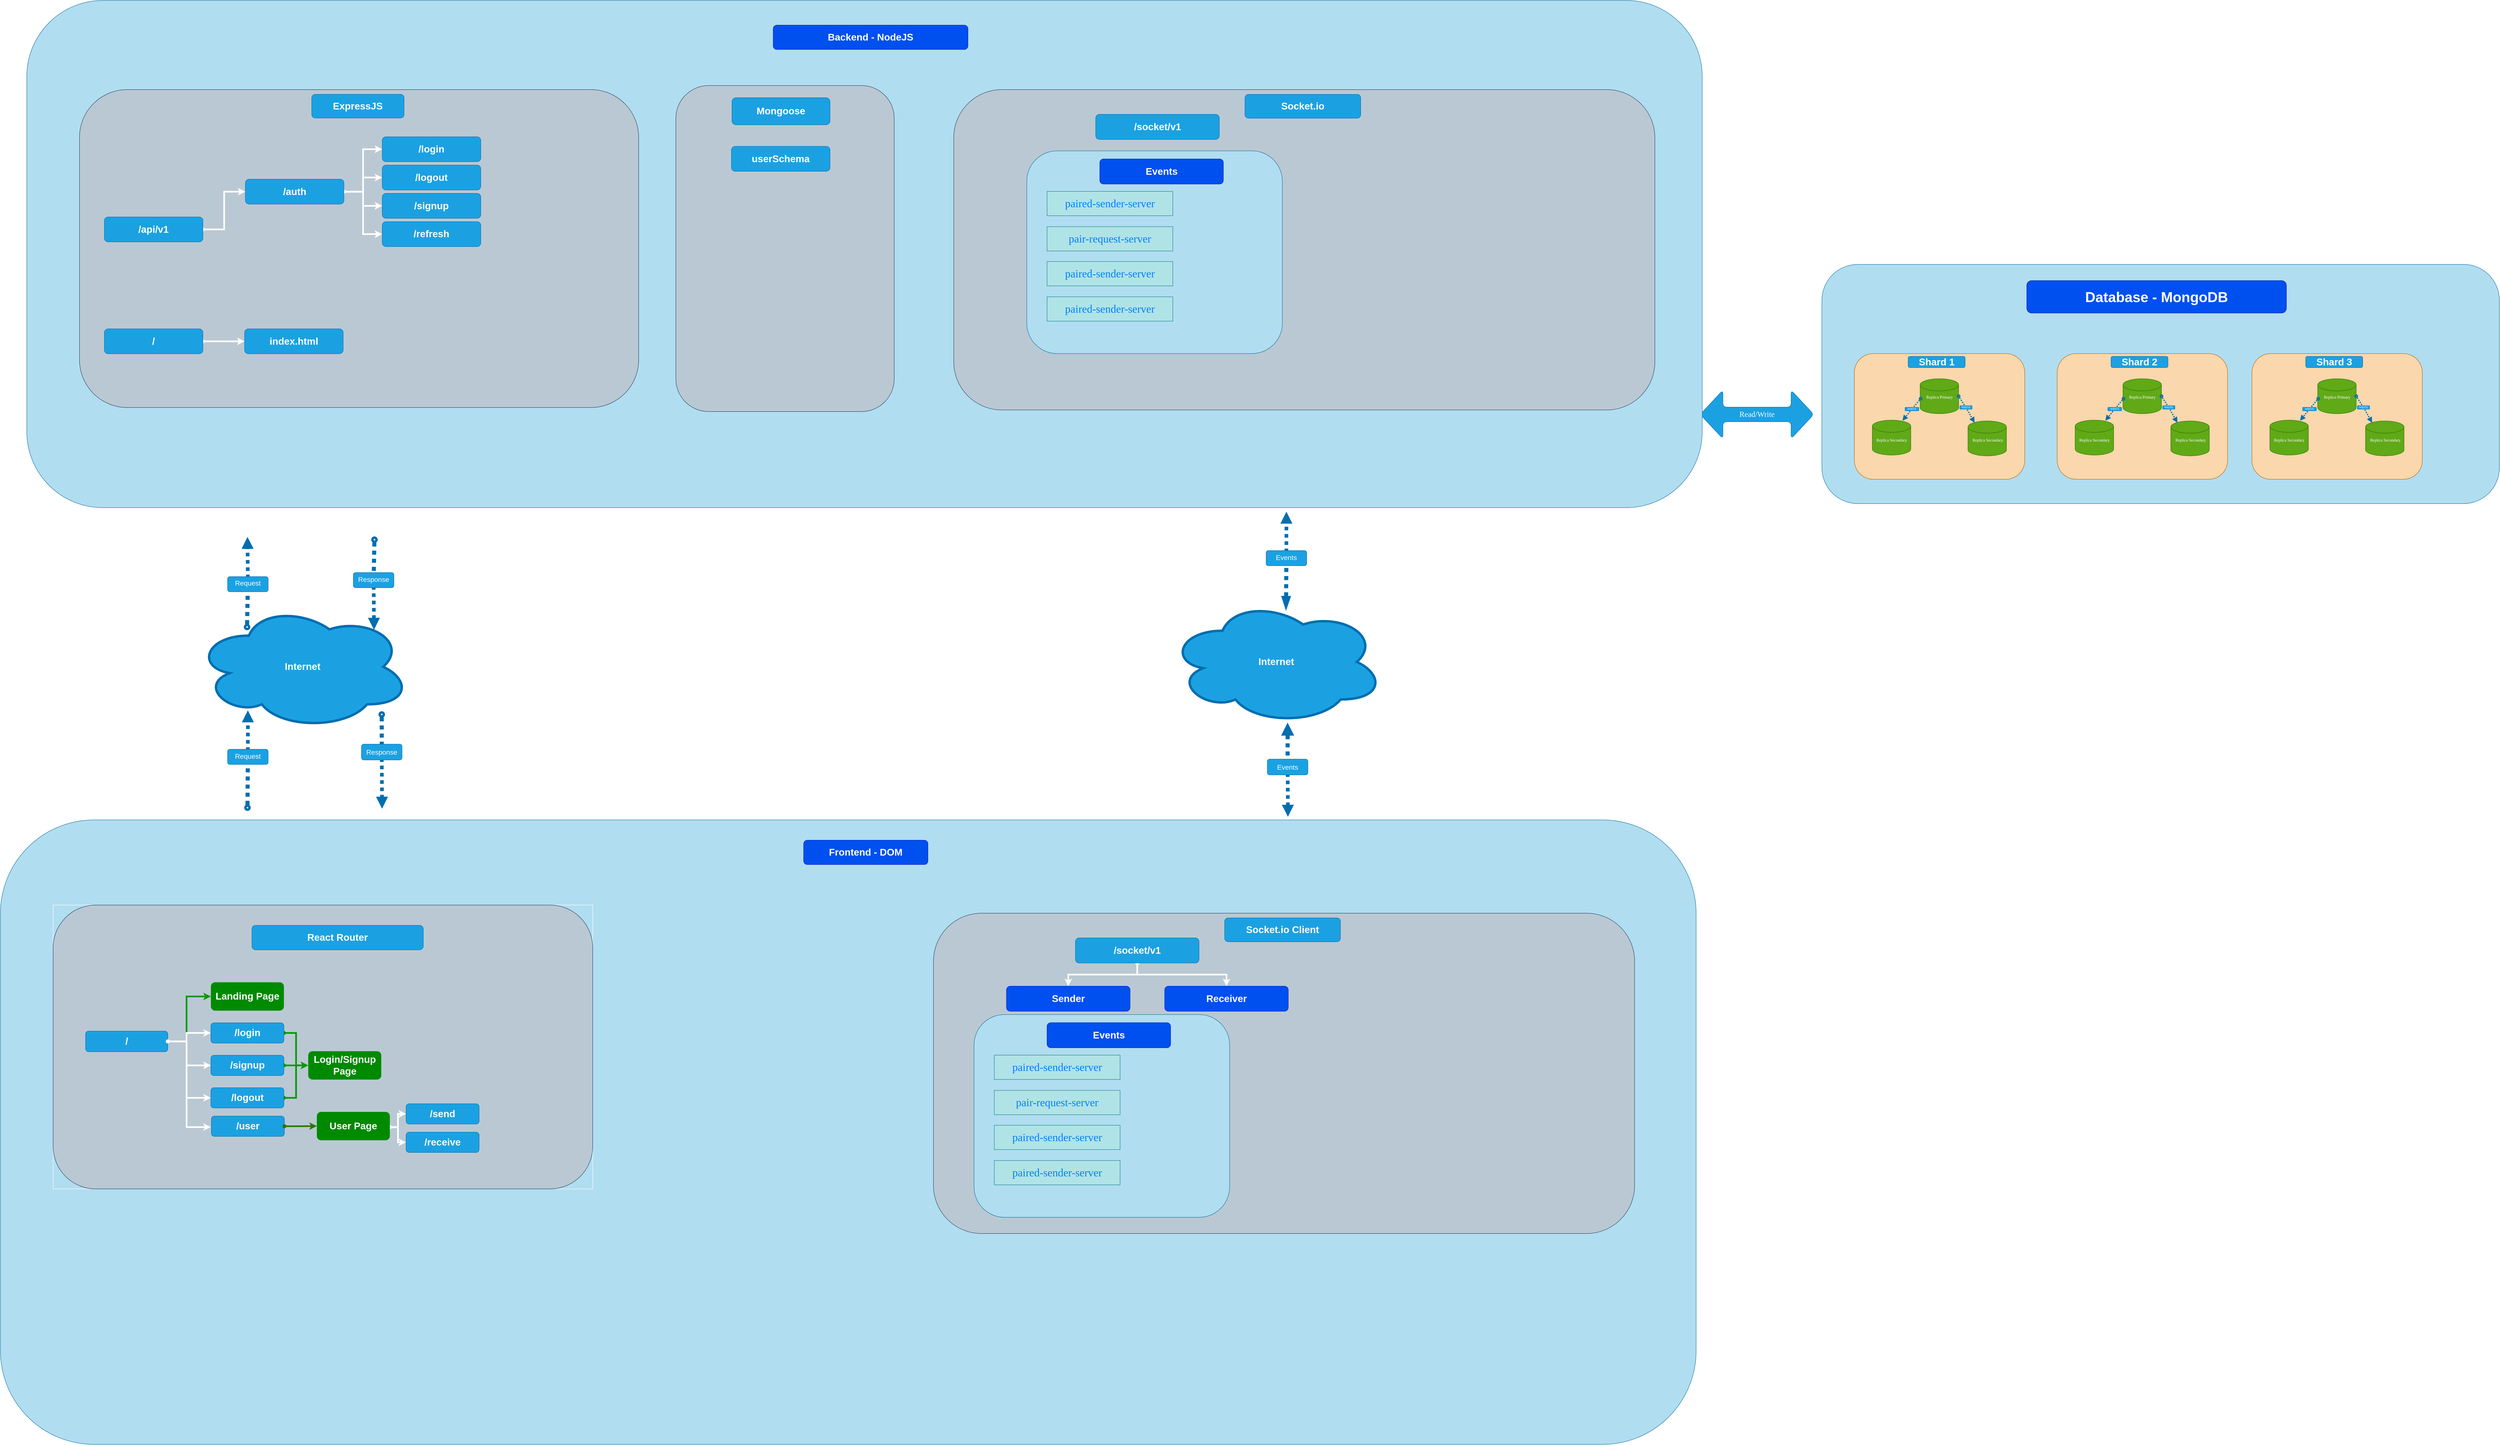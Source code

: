<mxfile>
    <diagram name="Overview Page" id="jW8YMbaWXAAI7ImZlEEr">
        <mxGraphModel dx="12030" dy="7747" grid="1" gridSize="10" guides="1" tooltips="1" connect="1" arrows="1" fold="1" page="1" pageScale="1" pageWidth="850" pageHeight="1100" background="light-dark(#FFFFFF,#FFFEFE)" math="0" shadow="0" adaptiveColors="none">
            <root>
                <mxCell id="0"/>
                <mxCell id="1" style="locked=1;" parent="0"/>
                <mxCell id="83" value="&lt;font face=&quot;Georgia&quot; style=&quot;font-size: 19px; color: light-dark(rgb(255, 255, 255), rgb(255, 255, 255));&quot;&gt;Read/Write&lt;/font&gt;" style="shape=doubleArrow;whiteSpace=wrap;html=1;fillColor=#1ba1e2;strokeColor=#006EAF;fontColor=light-dark(#FFFFFF,#FFFFFF);rounded=1;" parent="1" vertex="1">
                    <mxGeometry x="720" y="-80" width="280" height="120" as="geometry"/>
                </mxCell>
                <mxCell id="34" value="Internet Layer" style="locked=1;" parent="0"/>
                <mxCell id="h3mf51rb0Ij0eNAKnFn7-270" value="" style="group;movable=0;resizable=0;rotatable=0;deletable=0;editable=0;locked=1;connectable=0;" parent="34" vertex="1" connectable="0">
                    <mxGeometry x="-2990" y="282" width="530" height="670.22" as="geometry"/>
                </mxCell>
                <mxCell id="35" value="&lt;h1&gt;&lt;font style=&quot;color: light-dark(rgb(255, 255, 255), rgb(255, 255, 255));&quot;&gt;Internet&lt;/font&gt;&lt;/h1&gt;" style="ellipse;shape=cloud;whiteSpace=wrap;html=1;fillColor=#1ba1e2;strokeWidth=6;fontFamily=Helvetica;fontSize=12;movable=1;resizable=1;rotatable=1;deletable=1;editable=1;locked=0;connectable=1;perimeterSpacing=0;strokeColor=#006EAF;rounded=1;align=center;verticalAlign=middle;fontColor=#ffffff;container=0;" parent="h3mf51rb0Ij0eNAKnFn7-270" vertex="1">
                    <mxGeometry y="166.536" width="530" height="307.858" as="geometry"/>
                </mxCell>
                <mxCell id="0_KBqYn_ndAyOyzbdBZQ-231" value="" style="verticalAlign=middle;endArrow=block;curved=0;rounded=0;fillColor=#1ba1e2;strokeColor=#006EAF;strokeWidth=9;flowAnimation=1;fontColor=#FFFFFF;labelBackgroundColor=#3333FF;spacingRight=0;spacingBottom=0;spacingLeft=21;fontFamily=Times New Roman;labelBorderColor=none;labelPosition=center;verticalLabelPosition=middle;align=center;textShadow=0;html=1;dashed=1;startArrow=none;startFill=0;dashPattern=1 1;shadow=0;fontSize=18;movable=1;resizable=1;rotatable=1;deletable=1;editable=1;locked=0;connectable=1;" parent="h3mf51rb0Ij0eNAKnFn7-270" source="0_KBqYn_ndAyOyzbdBZQ-233" edge="1">
                    <mxGeometry x="-0.333" y="10" width="80" relative="1" as="geometry">
                        <mxPoint x="110.774" y="147.778" as="sourcePoint"/>
                        <mxPoint x="129.057" as="targetPoint"/>
                        <mxPoint as="offset"/>
                    </mxGeometry>
                </mxCell>
                <mxCell id="0_KBqYn_ndAyOyzbdBZQ-232" value="" style="verticalAlign=middle;endArrow=none;curved=0;rounded=0;fillColor=#1ba1e2;strokeColor=#006EAF;strokeWidth=10;flowAnimation=1;fontColor=#FFFFFF;labelBackgroundColor=#3333FF;spacingRight=0;spacingBottom=0;spacingLeft=21;fontFamily=Times New Roman;labelBorderColor=none;labelPosition=center;verticalLabelPosition=middle;align=center;textShadow=0;html=1;dashed=1;startArrow=oval;startFill=0;dashPattern=1 1;shadow=0;endSize=6;movable=1;resizable=1;rotatable=1;deletable=1;editable=1;locked=0;connectable=1;" parent="h3mf51rb0Ij0eNAKnFn7-270" target="0_KBqYn_ndAyOyzbdBZQ-233" edge="1">
                    <mxGeometry x="-0.333" y="10" width="80" relative="1" as="geometry">
                        <mxPoint x="127.981" y="222.222" as="sourcePoint"/>
                        <mxPoint x="129.057" y="74.444" as="targetPoint"/>
                        <mxPoint as="offset"/>
                    </mxGeometry>
                </mxCell>
                <mxCell id="0_KBqYn_ndAyOyzbdBZQ-233" value="&lt;h4&gt;&lt;span style=&quot;font-size: 17px; font-weight: 400;&quot;&gt;&lt;font style=&quot;color: light-dark(rgb(255, 255, 255), rgb(255, 255, 255));&quot;&gt;Request&lt;/font&gt;&lt;/span&gt;&lt;/h4&gt;" style="rounded=1;whiteSpace=wrap;html=1;align=center;spacingBottom=4;labelBackgroundColor=none;fillColor=#1ba1e2;fontColor=#ffffff;strokeColor=#006EAF;rotation=0;movable=1;resizable=1;rotatable=1;deletable=1;editable=1;locked=0;connectable=1;container=0;" parent="h3mf51rb0Ij0eNAKnFn7-270" vertex="1">
                    <mxGeometry x="80.003" y="98.001" width="100" height="37.332" as="geometry"/>
                </mxCell>
                <mxCell id="0_KBqYn_ndAyOyzbdBZQ-236" value="" style="verticalAlign=middle;endArrow=block;curved=0;rounded=0;fillColor=#1ba1e2;strokeColor=#006EAF;strokeWidth=9;flowAnimation=1;fontColor=#FFFFFF;labelBackgroundColor=#3333FF;spacingRight=0;spacingBottom=0;spacingLeft=21;fontFamily=Times New Roman;labelBorderColor=none;labelPosition=center;verticalLabelPosition=middle;align=center;textShadow=0;html=1;dashed=1;startArrow=none;startFill=0;dashPattern=1 1;shadow=0;fontSize=18;movable=1;resizable=1;rotatable=1;deletable=1;editable=1;locked=0;connectable=1;" parent="h3mf51rb0Ij0eNAKnFn7-270" source="0_KBqYn_ndAyOyzbdBZQ-238" edge="1">
                    <mxGeometry x="-0.333" y="10" width="80" relative="1" as="geometry">
                        <mxPoint x="458.868" y="80.963" as="sourcePoint"/>
                        <mxPoint x="440.943" y="229.111" as="targetPoint"/>
                        <mxPoint as="offset"/>
                    </mxGeometry>
                </mxCell>
                <mxCell id="0_KBqYn_ndAyOyzbdBZQ-237" value="" style="verticalAlign=middle;endArrow=none;curved=0;rounded=0;fillColor=#1ba1e2;strokeColor=#006EAF;strokeWidth=10;flowAnimation=1;fontColor=#FFFFFF;labelBackgroundColor=#3333FF;spacingRight=0;spacingBottom=0;spacingLeft=21;fontFamily=Times New Roman;labelBorderColor=none;labelPosition=center;verticalLabelPosition=middle;align=center;textShadow=0;html=1;dashed=1;startArrow=oval;startFill=0;dashPattern=1 1;shadow=0;endSize=6;movable=1;resizable=1;rotatable=1;deletable=1;editable=1;locked=0;connectable=1;" parent="h3mf51rb0Ij0eNAKnFn7-270" target="0_KBqYn_ndAyOyzbdBZQ-238" edge="1">
                    <mxGeometry x="-0.333" y="10" width="80" relative="1" as="geometry">
                        <mxPoint x="442.019" y="6.889" as="sourcePoint"/>
                        <mxPoint x="440.943" y="155.037" as="targetPoint"/>
                        <mxPoint as="offset"/>
                    </mxGeometry>
                </mxCell>
                <mxCell id="0_KBqYn_ndAyOyzbdBZQ-238" value="&lt;h4 style=&quot;color: rgb(255, 255, 255); font-family: &amp;quot;Times New Roman&amp;quot;; font-size: 18px;&quot;&gt;&lt;span style=&quot;font-family: Helvetica; font-size: 17px; font-weight: 400;&quot;&gt;Response&lt;/span&gt;&lt;/h4&gt;" style="rounded=1;whiteSpace=wrap;html=1;align=center;spacingBottom=4;labelBackgroundColor=none;fillColor=#1ba1e2;fontColor=#ffffff;strokeColor=#006EAF;movable=1;resizable=1;rotatable=1;deletable=1;editable=1;locked=0;connectable=1;container=0;" parent="h3mf51rb0Ij0eNAKnFn7-270" vertex="1">
                    <mxGeometry x="390.0" y="88.002" width="100" height="37.332" as="geometry"/>
                </mxCell>
                <mxCell id="0_KBqYn_ndAyOyzbdBZQ-247" value="" style="verticalAlign=middle;endArrow=block;curved=0;rounded=0;fillColor=#1ba1e2;strokeColor=#006EAF;strokeWidth=9;flowAnimation=1;fontColor=#FFFFFF;labelBackgroundColor=#3333FF;spacingRight=0;spacingBottom=0;spacingLeft=21;fontFamily=Times New Roman;labelBorderColor=none;labelPosition=center;verticalLabelPosition=middle;align=center;textShadow=0;html=1;dashed=1;startArrow=none;startFill=0;dashPattern=1 1;shadow=0;fontSize=18;movable=1;resizable=1;rotatable=1;deletable=1;editable=1;locked=0;connectable=1;" parent="h3mf51rb0Ij0eNAKnFn7-270" source="0_KBqYn_ndAyOyzbdBZQ-249" edge="1">
                    <mxGeometry x="-0.333" y="10" width="80" relative="1" as="geometry">
                        <mxPoint x="478.7" y="515.407" as="sourcePoint"/>
                        <mxPoint x="460.775" y="670.22" as="targetPoint"/>
                        <mxPoint as="offset"/>
                    </mxGeometry>
                </mxCell>
                <mxCell id="0_KBqYn_ndAyOyzbdBZQ-248" value="" style="verticalAlign=middle;endArrow=none;curved=0;rounded=0;fillColor=#1ba1e2;strokeColor=#006EAF;strokeWidth=10;flowAnimation=1;fontColor=#FFFFFF;labelBackgroundColor=#3333FF;spacingRight=0;spacingBottom=0;spacingLeft=21;fontFamily=Times New Roman;labelBorderColor=none;labelPosition=center;verticalLabelPosition=middle;align=center;textShadow=0;html=1;dashed=1;startArrow=oval;startFill=0;dashPattern=1 1;shadow=0;endSize=6;movable=1;resizable=1;rotatable=1;deletable=1;editable=1;locked=0;connectable=1;" parent="h3mf51rb0Ij0eNAKnFn7-270" target="0_KBqYn_ndAyOyzbdBZQ-249" edge="1">
                    <mxGeometry x="-0.333" y="10" width="80" relative="1" as="geometry">
                        <mxPoint x="460" y="438" as="sourcePoint"/>
                        <mxPoint x="460.775" y="592.813" as="targetPoint"/>
                        <mxPoint as="offset"/>
                    </mxGeometry>
                </mxCell>
                <mxCell id="0_KBqYn_ndAyOyzbdBZQ-249" value="&lt;h4&gt;&lt;span style=&quot;font-family: Helvetica; font-size: 17px; font-weight: 400;&quot;&gt;&lt;font style=&quot;color: light-dark(rgb(255, 255, 255), rgb(255, 255, 255));&quot;&gt;Response&lt;/font&gt;&lt;/span&gt;&lt;/h4&gt;" style="rounded=1;whiteSpace=wrap;html=1;align=center;spacingBottom=0;labelBackgroundColor=none;fillColor=#1ba1e2;fontColor=default;strokeColor=#006EAF;verticalAlign=middle;fontFamily=Times New Roman;fontSize=18;fontStyle=0;movable=1;resizable=1;rotatable=1;deletable=1;editable=1;locked=0;connectable=1;container=0;" parent="h3mf51rb0Ij0eNAKnFn7-270" vertex="1">
                    <mxGeometry x="410.0" y="511.152" width="100.003" height="39.012" as="geometry"/>
                </mxCell>
                <mxCell id="0_KBqYn_ndAyOyzbdBZQ-241" value="" style="verticalAlign=middle;endArrow=block;curved=0;rounded=0;fillColor=#1ba1e2;strokeColor=#006EAF;strokeWidth=9;flowAnimation=1;fontColor=#FFFFFF;labelBackgroundColor=#3333FF;spacingRight=0;spacingBottom=0;spacingLeft=21;fontFamily=Times New Roman;labelBorderColor=none;labelPosition=center;verticalLabelPosition=middle;align=center;textShadow=0;html=1;dashed=1;startArrow=none;startFill=0;dashPattern=1 1;shadow=0;fontSize=18;movable=1;resizable=1;rotatable=1;deletable=1;editable=1;locked=0;connectable=1;" parent="h3mf51rb0Ij0eNAKnFn7-270" source="0_KBqYn_ndAyOyzbdBZQ-243" edge="1">
                    <mxGeometry x="-0.333" y="10" width="80" relative="1" as="geometry">
                        <mxPoint x="113" y="587.378" as="sourcePoint"/>
                        <mxPoint x="130" y="427.778" as="targetPoint"/>
                        <mxPoint as="offset"/>
                    </mxGeometry>
                </mxCell>
                <mxCell id="0_KBqYn_ndAyOyzbdBZQ-242" value="" style="verticalAlign=middle;endArrow=none;curved=0;rounded=0;fillColor=#1ba1e2;strokeColor=#006EAF;strokeWidth=10;flowAnimation=1;fontColor=#FFFFFF;labelBackgroundColor=#3333FF;spacingRight=0;spacingBottom=0;spacingLeft=21;fontFamily=Times New Roman;labelBorderColor=none;labelPosition=center;verticalLabelPosition=middle;align=center;textShadow=0;html=1;dashed=1;startArrow=oval;startFill=0;dashPattern=1 1;shadow=0;endSize=6;movable=1;resizable=1;rotatable=1;deletable=1;editable=1;locked=0;connectable=1;" parent="h3mf51rb0Ij0eNAKnFn7-270" target="0_KBqYn_ndAyOyzbdBZQ-243" edge="1">
                    <mxGeometry x="-0.333" y="10" width="80" relative="1" as="geometry">
                        <mxPoint x="129" y="667.778" as="sourcePoint"/>
                        <mxPoint x="130" y="508.178" as="targetPoint"/>
                        <mxPoint as="offset"/>
                    </mxGeometry>
                </mxCell>
                <mxCell id="0_KBqYn_ndAyOyzbdBZQ-243" value="&lt;font style=&quot;font-size: 17px; color: light-dark(rgb(255, 255, 255), rgb(255, 255, 255));&quot;&gt;Request&lt;/font&gt;" style="rounded=1;whiteSpace=wrap;html=1;align=center;spacingBottom=0;fillColor=#1ba1e2;strokeColor=#006EAF;rotation=0;flipH=1;flipV=1;direction=west;movable=1;resizable=1;rotatable=1;deletable=1;editable=1;locked=0;connectable=1;container=0;" parent="h3mf51rb0Ij0eNAKnFn7-270" vertex="1">
                    <mxGeometry x="80" y="523.778" width="100" height="37.332" as="geometry"/>
                </mxCell>
                <mxCell id="h3mf51rb0Ij0eNAKnFn7-271" value="" style="group;movable=0;resizable=0;rotatable=0;deletable=0;editable=0;locked=1;connectable=0;" parent="34" vertex="1" connectable="0">
                    <mxGeometry x="-590" y="219.778" width="530" height="752.442" as="geometry"/>
                </mxCell>
                <mxCell id="h3mf51rb0Ij0eNAKnFn7-253" value="&lt;h1&gt;&lt;font style=&quot;color: light-dark(rgb(255, 255, 255), rgb(255, 255, 255));&quot;&gt;Internet&lt;/font&gt;&lt;/h1&gt;" style="ellipse;shape=cloud;whiteSpace=wrap;html=1;fillColor=#1ba1e2;strokeWidth=6;fontFamily=Helvetica;fontSize=12;movable=1;resizable=1;rotatable=1;deletable=1;editable=1;locked=0;connectable=1;perimeterSpacing=0;strokeColor=#006EAF;rounded=1;align=center;verticalAlign=middle;fontColor=#ffffff;container=0;" parent="h3mf51rb0Ij0eNAKnFn7-271" vertex="1">
                    <mxGeometry y="216.759" width="530" height="307.858" as="geometry"/>
                </mxCell>
                <mxCell id="h3mf51rb0Ij0eNAKnFn7-263" value="" style="verticalAlign=middle;endArrow=block;curved=0;rounded=0;fillColor=#1ba1e2;strokeColor=#006EAF;strokeWidth=9;flowAnimation=1;fontColor=#FFFFFF;labelBackgroundColor=#3333FF;spacingRight=0;spacingBottom=0;spacingLeft=21;fontFamily=Times New Roman;labelBorderColor=none;labelPosition=center;verticalLabelPosition=middle;align=center;textShadow=0;html=1;dashed=1;startArrow=none;startFill=0;dashPattern=1 1;shadow=0;fontSize=18;movable=1;resizable=1;rotatable=1;deletable=1;editable=1;locked=0;connectable=1;" parent="h3mf51rb0Ij0eNAKnFn7-271" source="h3mf51rb0Ij0eNAKnFn7-265" edge="1">
                    <mxGeometry x="-0.333" y="10" width="80" relative="1" as="geometry">
                        <mxPoint x="311.7" y="597.629" as="sourcePoint"/>
                        <mxPoint x="293.775" y="752.442" as="targetPoint"/>
                        <mxPoint as="offset"/>
                    </mxGeometry>
                </mxCell>
                <mxCell id="h3mf51rb0Ij0eNAKnFn7-264" value="" style="verticalAlign=middle;endArrow=none;curved=0;rounded=0;fillColor=#1ba1e2;strokeColor=#006EAF;strokeWidth=10;flowAnimation=1;fontColor=#FFFFFF;labelBackgroundColor=#3333FF;spacingRight=0;spacingBottom=0;spacingLeft=21;fontFamily=Times New Roman;labelBorderColor=none;labelPosition=center;verticalLabelPosition=middle;align=center;textShadow=0;html=1;dashed=1;startArrow=block;startFill=1;dashPattern=1 1;shadow=0;endSize=6;movable=1;resizable=1;rotatable=1;deletable=1;editable=1;locked=0;connectable=1;" parent="h3mf51rb0Ij0eNAKnFn7-271" target="h3mf51rb0Ij0eNAKnFn7-265" edge="1">
                    <mxGeometry x="-0.333" y="10" width="80" relative="1" as="geometry">
                        <mxPoint x="293" y="520.222" as="sourcePoint"/>
                        <mxPoint x="293.775" y="675.036" as="targetPoint"/>
                        <mxPoint as="offset"/>
                    </mxGeometry>
                </mxCell>
                <mxCell id="h3mf51rb0Ij0eNAKnFn7-265" value="&lt;h4&gt;&lt;span style=&quot;font-family: Helvetica; font-size: 17px; font-weight: 400;&quot;&gt;&lt;font style=&quot;color: light-dark(rgb(255, 255, 255), rgb(255, 255, 255));&quot;&gt;Events&lt;/font&gt;&lt;/span&gt;&lt;/h4&gt;" style="rounded=1;whiteSpace=wrap;html=1;align=center;spacingBottom=0;labelBackgroundColor=none;fillColor=#1ba1e2;fontColor=default;strokeColor=#006EAF;verticalAlign=middle;fontFamily=Times New Roman;fontSize=18;fontStyle=0;movable=1;resizable=1;rotatable=1;deletable=1;editable=1;locked=0;connectable=1;container=0;" parent="h3mf51rb0Ij0eNAKnFn7-271" vertex="1">
                    <mxGeometry x="243.0" y="610.225" width="100.003" height="39.012" as="geometry"/>
                </mxCell>
                <mxCell id="h3mf51rb0Ij0eNAKnFn7-267" value="" style="verticalAlign=middle;endArrow=block;curved=0;rounded=0;fillColor=#1ba1e2;strokeColor=#006EAF;strokeWidth=9;flowAnimation=1;fontColor=#FFFFFF;labelBackgroundColor=#3333FF;spacingRight=0;spacingBottom=0;spacingLeft=21;fontFamily=Times New Roman;labelBorderColor=none;labelPosition=center;verticalLabelPosition=middle;align=center;textShadow=0;html=1;dashed=1;startArrow=none;startFill=0;dashPattern=1 1;shadow=0;fontSize=18;movable=1;resizable=1;rotatable=1;deletable=1;editable=1;locked=0;connectable=1;" parent="h3mf51rb0Ij0eNAKnFn7-271" source="h3mf51rb0Ij0eNAKnFn7-269" edge="1">
                    <mxGeometry x="-0.333" y="10" width="80" relative="1" as="geometry">
                        <mxPoint x="273" y="159.6" as="sourcePoint"/>
                        <mxPoint x="290" as="targetPoint"/>
                        <mxPoint as="offset"/>
                    </mxGeometry>
                </mxCell>
                <mxCell id="h3mf51rb0Ij0eNAKnFn7-268" value="" style="verticalAlign=middle;endArrow=none;curved=0;rounded=0;fillColor=#1ba1e2;strokeColor=#006EAF;strokeWidth=10;flowAnimation=1;fontColor=#FFFFFF;labelBackgroundColor=#3333FF;spacingRight=0;spacingBottom=0;spacingLeft=21;fontFamily=Times New Roman;labelBorderColor=none;labelPosition=center;verticalLabelPosition=middle;align=center;textShadow=0;html=1;dashed=1;startArrow=blockThin;startFill=1;dashPattern=1 1;shadow=0;endSize=6;movable=1;resizable=1;rotatable=1;deletable=1;editable=1;locked=0;connectable=1;" parent="h3mf51rb0Ij0eNAKnFn7-271" target="h3mf51rb0Ij0eNAKnFn7-269" edge="1">
                    <mxGeometry x="-0.333" y="10" width="80" relative="1" as="geometry">
                        <mxPoint x="289" y="240" as="sourcePoint"/>
                        <mxPoint x="290" y="80.4" as="targetPoint"/>
                        <mxPoint as="offset"/>
                    </mxGeometry>
                </mxCell>
                <mxCell id="h3mf51rb0Ij0eNAKnFn7-269" value="&lt;font style=&quot;font-size: 17px; color: light-dark(rgb(255, 255, 255), rgb(255, 255, 255));&quot;&gt;Events&lt;/font&gt;" style="rounded=1;whiteSpace=wrap;html=1;align=center;spacingBottom=0;fillColor=#1ba1e2;strokeColor=#006EAF;rotation=0;flipH=1;flipV=1;direction=west;movable=1;resizable=1;rotatable=1;deletable=1;editable=1;locked=0;connectable=1;container=0;" parent="h3mf51rb0Ij0eNAKnFn7-271" vertex="1">
                    <mxGeometry x="240" y="96" width="100" height="37.332" as="geometry"/>
                </mxCell>
                <mxCell id="44" value="Backend" style="locked=1;" parent="0"/>
                <mxCell id="dl0MnxyBd_Y3A5cLGqDN-287" value="" style="group;movable=1;resizable=1;rotatable=1;deletable=1;editable=1;locked=0;connectable=1;" parent="44" vertex="1" connectable="0">
                    <mxGeometry x="-3405" y="-1041" width="4122" height="1248" as="geometry"/>
                </mxCell>
                <mxCell id="45" value="" style="rounded=1;whiteSpace=wrap;html=1;fillStyle=solid;fillColor=#b1ddf0;fontFamily=Times New Roman;strokeColor=#10739e;shadow=0;movable=0;resizable=0;rotatable=0;deletable=0;editable=0;locked=1;connectable=0;" parent="dl0MnxyBd_Y3A5cLGqDN-287" vertex="1">
                    <mxGeometry width="4130" height="1251" as="geometry"/>
                </mxCell>
                <mxCell id="46" value="&lt;h1&gt;&lt;font style=&quot;color: light-dark(rgb(255, 255, 255), rgb(255, 255, 255));&quot;&gt;Backend - NodeJS&lt;/font&gt;&lt;/h1&gt;" style="rounded=1;whiteSpace=wrap;html=1;fontFamily=Helvetica;strokeColor=#001DBC;align=center;verticalAlign=middle;fontSize=12;fontColor=#ffffff;fillColor=#0050ef;movable=1;resizable=1;rotatable=1;deletable=1;editable=1;locked=0;connectable=1;" parent="dl0MnxyBd_Y3A5cLGqDN-287" vertex="1">
                    <mxGeometry x="1840" y="61" width="480" height="60" as="geometry"/>
                </mxCell>
                <mxCell id="dl0MnxyBd_Y3A5cLGqDN-284" value="" style="group" parent="dl0MnxyBd_Y3A5cLGqDN-287" vertex="1" connectable="0">
                    <mxGeometry x="1600" y="210" width="538.28" height="804.02" as="geometry"/>
                </mxCell>
                <mxCell id="hUGIM9ePqzT6UZDsEGnz-115" value="" style="rounded=1;whiteSpace=wrap;html=1;fillColor=#bac8d3;strokeColor=#23445d;movable=1;resizable=1;rotatable=1;deletable=1;editable=1;locked=0;connectable=1;" parent="dl0MnxyBd_Y3A5cLGqDN-284" vertex="1">
                    <mxGeometry width="538.28" height="804.02" as="geometry"/>
                </mxCell>
                <mxCell id="hUGIM9ePqzT6UZDsEGnz-116" value="&lt;h1&gt;&lt;font style=&quot;color: light-dark(rgb(255, 255, 255), rgb(255, 255, 255));&quot;&gt;Mongoose&lt;/font&gt;&lt;/h1&gt;" style="rounded=1;whiteSpace=wrap;html=1;fontFamily=Helvetica;strokeColor=#006EAF;align=center;verticalAlign=middle;fontSize=12;fontColor=#ffffff;fillColor=#1ba1e2;" parent="dl0MnxyBd_Y3A5cLGqDN-284" vertex="1">
                    <mxGeometry x="138.34" y="30" width="241.59" height="66.76" as="geometry"/>
                </mxCell>
                <mxCell id="hUGIM9ePqzT6UZDsEGnz-118" value="&lt;h1&gt;&lt;font style=&quot;color: light-dark(rgb(255, 255, 255), rgb(255, 255, 255));&quot;&gt;userSchema&lt;/font&gt;&lt;/h1&gt;" style="rounded=1;whiteSpace=wrap;html=1;fontFamily=Helvetica;strokeColor=#006EAF;align=center;verticalAlign=middle;fontSize=12;fontColor=#ffffff;fillColor=#1ba1e2;" parent="dl0MnxyBd_Y3A5cLGqDN-284" vertex="1">
                    <mxGeometry x="137.032" y="150.003" width="242.902" height="61.377" as="geometry"/>
                </mxCell>
                <mxCell id="hUGIM9ePqzT6UZDsEGnz-102" value="" style="group;movable=1;resizable=1;rotatable=1;deletable=1;editable=1;locked=0;connectable=1;" parent="dl0MnxyBd_Y3A5cLGqDN-287" vertex="1" connectable="0">
                    <mxGeometry x="130" y="220" width="1378.28" height="784.02" as="geometry"/>
                </mxCell>
                <mxCell id="hUGIM9ePqzT6UZDsEGnz-85" value="&amp;nbsp; &amp;nbsp; &amp;nbsp;&amp;nbsp;" style="rounded=1;whiteSpace=wrap;html=1;fillColor=#bac8d3;strokeColor=#23445d;movable=1;resizable=1;rotatable=1;deletable=1;editable=1;locked=0;connectable=1;" parent="hUGIM9ePqzT6UZDsEGnz-102" vertex="1">
                    <mxGeometry width="1378.28" height="784.02" as="geometry"/>
                </mxCell>
                <mxCell id="hUGIM9ePqzT6UZDsEGnz-86" value="&lt;h1&gt;&lt;font face=&quot;Helvetica&quot; style=&quot;color: light-dark(rgb(255, 255, 255), rgb(255, 255, 255));&quot;&gt;ExpressJS&lt;/font&gt;&lt;/h1&gt;" style="rounded=1;whiteSpace=wrap;html=1;fontFamily=Helvetica;strokeColor=#006EAF;align=center;verticalAlign=middle;fontSize=12;fontColor=#ffffff;fillColor=#1ba1e2;" parent="hUGIM9ePqzT6UZDsEGnz-102" vertex="1">
                    <mxGeometry x="572.46" y="11.63" width="227.54" height="58.37" as="geometry"/>
                </mxCell>
                <mxCell id="hUGIM9ePqzT6UZDsEGnz-111" style="edgeStyle=orthogonalEdgeStyle;rounded=0;orthogonalLoop=1;jettySize=auto;html=1;exitX=1;exitY=0.5;exitDx=0;exitDy=0;entryX=0;entryY=0.5;entryDx=0;entryDy=0;strokeColor=light-dark(#FFFFFF,#FFFFFF);strokeWidth=4;align=center;verticalAlign=middle;fontFamily=Helvetica;fontSize=11;fontColor=default;labelBackgroundColor=default;startArrow=oval;startFill=1;endArrow=classic;" parent="hUGIM9ePqzT6UZDsEGnz-102" source="hUGIM9ePqzT6UZDsEGnz-96" target="hUGIM9ePqzT6UZDsEGnz-107" edge="1">
                    <mxGeometry relative="1" as="geometry"/>
                </mxCell>
                <mxCell id="hUGIM9ePqzT6UZDsEGnz-112" style="edgeStyle=orthogonalEdgeStyle;rounded=0;orthogonalLoop=1;jettySize=auto;html=1;exitX=1;exitY=0.5;exitDx=0;exitDy=0;entryX=0;entryY=0.5;entryDx=0;entryDy=0;strokeColor=light-dark(#FFFFFF,#FFFFFF);strokeWidth=4;align=center;verticalAlign=middle;fontFamily=Helvetica;fontSize=11;fontColor=default;labelBackgroundColor=default;startArrow=oval;startFill=1;endArrow=classic;" parent="hUGIM9ePqzT6UZDsEGnz-102" source="hUGIM9ePqzT6UZDsEGnz-96" target="hUGIM9ePqzT6UZDsEGnz-109" edge="1">
                    <mxGeometry relative="1" as="geometry"/>
                </mxCell>
                <mxCell id="hUGIM9ePqzT6UZDsEGnz-113" style="edgeStyle=orthogonalEdgeStyle;rounded=0;orthogonalLoop=1;jettySize=auto;html=1;exitX=1;exitY=0.5;exitDx=0;exitDy=0;entryX=0;entryY=0.5;entryDx=0;entryDy=0;strokeColor=light-dark(#FFFFFF,#FFFFFF);strokeWidth=4;align=center;verticalAlign=middle;fontFamily=Helvetica;fontSize=11;fontColor=default;labelBackgroundColor=default;startArrow=oval;startFill=1;endArrow=classic;" parent="hUGIM9ePqzT6UZDsEGnz-102" source="hUGIM9ePqzT6UZDsEGnz-96" target="hUGIM9ePqzT6UZDsEGnz-110" edge="1">
                    <mxGeometry relative="1" as="geometry"/>
                </mxCell>
                <mxCell id="hUGIM9ePqzT6UZDsEGnz-114" style="edgeStyle=orthogonalEdgeStyle;rounded=0;orthogonalLoop=1;jettySize=auto;html=1;exitX=1;exitY=0.5;exitDx=0;exitDy=0;entryX=0;entryY=0.5;entryDx=0;entryDy=0;strokeColor=light-dark(#FFFFFF,#FFFFFF);strokeWidth=4;align=center;verticalAlign=middle;fontFamily=Helvetica;fontSize=11;fontColor=default;labelBackgroundColor=default;startArrow=oval;startFill=1;endArrow=classic;" parent="hUGIM9ePqzT6UZDsEGnz-102" source="hUGIM9ePqzT6UZDsEGnz-96" target="hUGIM9ePqzT6UZDsEGnz-106" edge="1">
                    <mxGeometry relative="1" as="geometry"/>
                </mxCell>
                <mxCell id="hUGIM9ePqzT6UZDsEGnz-96" value="&lt;h1&gt;&lt;font style=&quot;color: light-dark(rgb(255, 255, 255), rgb(255, 255, 255));&quot;&gt;/auth&lt;/font&gt;&lt;/h1&gt;" style="rounded=1;whiteSpace=wrap;html=1;fontFamily=Helvetica;strokeColor=#006EAF;align=center;verticalAlign=middle;fontSize=12;fontColor=#ffffff;fillColor=#1ba1e2;" parent="hUGIM9ePqzT6UZDsEGnz-102" vertex="1">
                    <mxGeometry x="408.899" y="221.006" width="242.902" height="61.377" as="geometry"/>
                </mxCell>
                <mxCell id="hUGIM9ePqzT6UZDsEGnz-103" style="edgeStyle=orthogonalEdgeStyle;rounded=0;orthogonalLoop=1;jettySize=auto;html=1;exitX=1;exitY=0.5;exitDx=0;exitDy=0;entryX=0;entryY=0.5;entryDx=0;entryDy=0;startArrow=oval;startFill=1;strokeWidth=4;strokeColor=light-dark(#FFFFFF,#FFFFFF);" parent="hUGIM9ePqzT6UZDsEGnz-102" source="hUGIM9ePqzT6UZDsEGnz-91" target="hUGIM9ePqzT6UZDsEGnz-96" edge="1">
                    <mxGeometry relative="1" as="geometry"/>
                </mxCell>
                <mxCell id="hUGIM9ePqzT6UZDsEGnz-106" value="&lt;h1&gt;&lt;font style=&quot;color: light-dark(rgb(255, 255, 255), rgb(255, 255, 255));&quot;&gt;/refresh&lt;/font&gt;&lt;/h1&gt;" style="rounded=1;whiteSpace=wrap;html=1;fontFamily=Helvetica;strokeColor=#006EAF;align=center;verticalAlign=middle;fontSize=12;fontColor=#ffffff;fillColor=#1ba1e2;" parent="hUGIM9ePqzT6UZDsEGnz-102" vertex="1">
                    <mxGeometry x="746.245" y="325.695" width="242.902" height="61.377" as="geometry"/>
                </mxCell>
                <mxCell id="hUGIM9ePqzT6UZDsEGnz-110" value="&lt;h1&gt;&lt;font style=&quot;color: light-dark(rgb(255, 255, 255), rgb(255, 255, 255));&quot;&gt;/signup&lt;/font&gt;&lt;/h1&gt;" style="rounded=1;whiteSpace=wrap;html=1;fontFamily=Helvetica;strokeColor=#006EAF;align=center;verticalAlign=middle;fontSize=12;fontColor=#ffffff;fillColor=#1ba1e2;" parent="hUGIM9ePqzT6UZDsEGnz-102" vertex="1">
                    <mxGeometry x="746.245" y="255.903" width="242.902" height="61.377" as="geometry"/>
                </mxCell>
                <mxCell id="hUGIM9ePqzT6UZDsEGnz-109" value="&lt;h1&gt;&lt;font style=&quot;color: light-dark(rgb(255, 255, 255), rgb(255, 255, 255));&quot;&gt;/logout&lt;/font&gt;&lt;/h1&gt;" style="rounded=1;whiteSpace=wrap;html=1;fontFamily=Helvetica;strokeColor=#006EAF;align=center;verticalAlign=middle;fontSize=12;fontColor=#ffffff;fillColor=#1ba1e2;" parent="hUGIM9ePqzT6UZDsEGnz-102" vertex="1">
                    <mxGeometry x="746.245" y="186.111" width="242.902" height="61.377" as="geometry"/>
                </mxCell>
                <mxCell id="hUGIM9ePqzT6UZDsEGnz-107" value="&lt;h1&gt;&lt;font style=&quot;color: light-dark(rgb(255, 255, 255), rgb(255, 255, 255));&quot;&gt;/login&lt;/font&gt;&lt;/h1&gt;" style="rounded=1;whiteSpace=wrap;html=1;fontFamily=Helvetica;strokeColor=#006EAF;align=center;verticalAlign=middle;fontSize=12;fontColor=#ffffff;fillColor=#1ba1e2;" parent="hUGIM9ePqzT6UZDsEGnz-102" vertex="1">
                    <mxGeometry x="746.245" y="116.32" width="242.902" height="61.377" as="geometry"/>
                </mxCell>
                <mxCell id="hUGIM9ePqzT6UZDsEGnz-189" style="edgeStyle=orthogonalEdgeStyle;rounded=0;orthogonalLoop=1;jettySize=auto;html=1;exitX=1;exitY=0.5;exitDx=0;exitDy=0;entryX=0;entryY=0.5;entryDx=0;entryDy=0;strokeColor=light-dark(#FFFFFF,#FFFFFF);strokeWidth=4;align=center;verticalAlign=middle;fontFamily=Helvetica;fontSize=11;fontColor=default;labelBackgroundColor=default;startArrow=oval;startFill=1;endArrow=classic;" parent="hUGIM9ePqzT6UZDsEGnz-102" source="hUGIM9ePqzT6UZDsEGnz-170" target="hUGIM9ePqzT6UZDsEGnz-188" edge="1">
                    <mxGeometry relative="1" as="geometry"/>
                </mxCell>
                <mxCell id="hUGIM9ePqzT6UZDsEGnz-170" value="&lt;h1&gt;&lt;font style=&quot;color: light-dark(rgb(255, 255, 255), rgb(255, 255, 255));&quot;&gt;/&lt;/font&gt;&lt;/h1&gt;" style="rounded=1;whiteSpace=wrap;html=1;fontFamily=Helvetica;strokeColor=#006EAF;align=center;verticalAlign=middle;fontSize=12;fontColor=#ffffff;fillColor=#1ba1e2;" parent="hUGIM9ePqzT6UZDsEGnz-102" vertex="1">
                    <mxGeometry x="61.332" y="590.003" width="242.902" height="61.377" as="geometry"/>
                </mxCell>
                <mxCell id="hUGIM9ePqzT6UZDsEGnz-188" value="&lt;h1&gt;&lt;font style=&quot;color: light-dark(rgb(255, 255, 255), rgb(255, 255, 255));&quot;&gt;index.html&lt;/font&gt;&lt;/h1&gt;" style="rounded=1;whiteSpace=wrap;html=1;fontFamily=Helvetica;strokeColor=#006EAF;align=center;verticalAlign=middle;fontSize=12;fontColor=#ffffff;fillColor=#1ba1e2;" parent="hUGIM9ePqzT6UZDsEGnz-102" vertex="1">
                    <mxGeometry x="407" y="590" width="242.902" height="61.377" as="geometry"/>
                </mxCell>
                <mxCell id="hUGIM9ePqzT6UZDsEGnz-91" value="&lt;h1&gt;&lt;font style=&quot;color: light-dark(rgb(255, 255, 255), rgb(255, 255, 255));&quot;&gt;/api/v1&lt;/font&gt;&lt;/h1&gt;" style="rounded=1;whiteSpace=wrap;html=1;fontFamily=Helvetica;strokeColor=#006EAF;align=center;verticalAlign=middle;fontSize=12;fontColor=#ffffff;fillColor=#1ba1e2;movable=1;resizable=1;rotatable=1;deletable=1;editable=1;locked=0;connectable=1;" parent="hUGIM9ePqzT6UZDsEGnz-102" vertex="1">
                    <mxGeometry x="61.332" y="314.063" width="242.902" height="61.377" as="geometry"/>
                </mxCell>
                <mxCell id="dl0MnxyBd_Y3A5cLGqDN-266" value="" style="group;movable=1;resizable=1;rotatable=1;deletable=1;editable=1;locked=0;connectable=1;" parent="dl0MnxyBd_Y3A5cLGqDN-287" vertex="1" connectable="0">
                    <mxGeometry x="2285" y="220" width="1728.28" height="790" as="geometry"/>
                </mxCell>
                <mxCell id="dl0MnxyBd_Y3A5cLGqDN-267" value="&amp;nbsp; &amp;nbsp; &amp;nbsp;&amp;nbsp;" style="rounded=1;whiteSpace=wrap;html=1;fillColor=#bac8d3;strokeColor=#23445d;movable=1;resizable=1;rotatable=1;deletable=1;editable=1;locked=0;connectable=1;" parent="dl0MnxyBd_Y3A5cLGqDN-266" vertex="1">
                    <mxGeometry width="1728.28" height="790" as="geometry"/>
                </mxCell>
                <mxCell id="dl0MnxyBd_Y3A5cLGqDN-268" value="&lt;h1&gt;&lt;font style=&quot;color: light-dark(rgb(255, 255, 255), rgb(255, 255, 255));&quot;&gt;Socket.io&lt;/font&gt;&lt;/h1&gt;" style="rounded=1;whiteSpace=wrap;html=1;fontFamily=Helvetica;strokeColor=#006EAF;align=center;verticalAlign=middle;fontSize=12;fontColor=#ffffff;fillColor=#1ba1e2;" parent="dl0MnxyBd_Y3A5cLGqDN-266" vertex="1">
                    <mxGeometry x="717.83" y="11.719" width="285.321" height="58.815" as="geometry"/>
                </mxCell>
                <mxCell id="dl0MnxyBd_Y3A5cLGqDN-282" value="&lt;h1&gt;&lt;font style=&quot;color: light-dark(rgb(255, 255, 255), rgb(255, 255, 255));&quot;&gt;/socket/v1&lt;/font&gt;&lt;/h1&gt;" style="rounded=1;whiteSpace=wrap;html=1;fontFamily=Helvetica;strokeColor=#006EAF;align=center;verticalAlign=middle;fontSize=12;fontColor=#ffffff;fillColor=#1ba1e2;movable=1;resizable=1;rotatable=1;deletable=1;editable=1;locked=0;connectable=1;" parent="dl0MnxyBd_Y3A5cLGqDN-266" vertex="1">
                    <mxGeometry x="349.997" y="60.998" width="304.584" height="61.845" as="geometry"/>
                </mxCell>
                <mxCell id="dl0MnxyBd_Y3A5cLGqDN-354" value="" style="group" parent="dl0MnxyBd_Y3A5cLGqDN-266" vertex="1" connectable="0">
                    <mxGeometry x="180.0" y="151" width="630" height="500" as="geometry"/>
                </mxCell>
                <mxCell id="dl0MnxyBd_Y3A5cLGqDN-312" value="" style="rounded=1;whiteSpace=wrap;html=1;fillColor=#b1ddf0;strokeColor=#10739e;" parent="dl0MnxyBd_Y3A5cLGqDN-354" vertex="1">
                    <mxGeometry width="630" height="500" as="geometry"/>
                </mxCell>
                <mxCell id="dl0MnxyBd_Y3A5cLGqDN-346" value="&lt;h1&gt;&lt;font style=&quot;color: light-dark(rgb(255, 255, 255), rgb(255, 255, 255));&quot;&gt;Events&lt;/font&gt;&lt;/h1&gt;" style="rounded=1;whiteSpace=wrap;html=1;fontFamily=Helvetica;strokeColor=#001DBC;align=center;verticalAlign=middle;fontSize=12;fontColor=#ffffff;fillColor=#0050ef;movable=1;resizable=1;rotatable=1;deletable=1;editable=1;locked=0;connectable=1;" parent="dl0MnxyBd_Y3A5cLGqDN-354" vertex="1">
                    <mxGeometry x="179.997" y="19.998" width="304.584" height="61.845" as="geometry"/>
                </mxCell>
                <mxCell id="dl0MnxyBd_Y3A5cLGqDN-347" value="&lt;font face=&quot;Georgia&quot; style=&quot;font-size: 27px; color: rgb(0, 127, 255);&quot;&gt;paired-sender-server&lt;/font&gt;" style="rounded=0;whiteSpace=wrap;html=1;fillColor=#b0e3e6;strokeColor=#0e8088;" parent="dl0MnxyBd_Y3A5cLGqDN-354" vertex="1">
                    <mxGeometry x="50" y="100" width="310" height="60" as="geometry"/>
                </mxCell>
                <mxCell id="dl0MnxyBd_Y3A5cLGqDN-350" value="&lt;font face=&quot;Georgia&quot; style=&quot;font-size: 27px; color: rgb(0, 127, 255);&quot;&gt;paired-sender-server&lt;/font&gt;" style="rounded=0;whiteSpace=wrap;html=1;fillColor=#b0e3e6;strokeColor=#0e8088;" parent="dl0MnxyBd_Y3A5cLGqDN-354" vertex="1">
                    <mxGeometry x="50" y="360" width="310" height="60" as="geometry"/>
                </mxCell>
                <mxCell id="dl0MnxyBd_Y3A5cLGqDN-351" value="&lt;font face=&quot;Georgia&quot; style=&quot;font-size: 27px; color: rgb(0, 127, 255);&quot;&gt;pair-request-server&lt;/font&gt;" style="rounded=0;whiteSpace=wrap;html=1;fillColor=#b0e3e6;strokeColor=#0e8088;" parent="dl0MnxyBd_Y3A5cLGqDN-354" vertex="1">
                    <mxGeometry x="50" y="187" width="310" height="60" as="geometry"/>
                </mxCell>
                <mxCell id="dl0MnxyBd_Y3A5cLGqDN-352" value="&lt;font face=&quot;Georgia&quot; style=&quot;font-size: 27px; color: rgb(0, 127, 255);&quot;&gt;paired-sender-server&lt;/font&gt;" style="rounded=0;whiteSpace=wrap;html=1;fillColor=#b0e3e6;strokeColor=#0e8088;" parent="dl0MnxyBd_Y3A5cLGqDN-354" vertex="1">
                    <mxGeometry x="50" y="273" width="310" height="60" as="geometry"/>
                </mxCell>
                <mxCell id="47" value="Frontend" style="locked=1;" parent="0"/>
                <mxCell id="81" value="" style="rounded=1;whiteSpace=wrap;html=1;fillStyle=solid;fillColor=#b1ddf0;fontFamily=Times New Roman;strokeColor=#10739e;glass=0;shadow=0;movable=1;resizable=1;rotatable=1;deletable=1;editable=1;locked=0;connectable=1;" parent="47" vertex="1">
                    <mxGeometry x="-3470" y="980" width="4180" height="1540" as="geometry"/>
                </mxCell>
                <mxCell id="82" value="&lt;h1&gt;&lt;font style=&quot;color: light-dark(rgb(255, 255, 255), rgb(255, 255, 255));&quot;&gt;Frontend - DOM&lt;/font&gt;&lt;/h1&gt;" style="rounded=1;whiteSpace=wrap;html=1;fontFamily=Helvetica;strokeColor=#001DBC;align=center;verticalAlign=middle;fontSize=12;fontColor=#ffffff;fillColor=#0050ef;" parent="47" vertex="1">
                    <mxGeometry x="-1490.004" y="1030" width="306.322" height="60" as="geometry"/>
                </mxCell>
                <mxCell id="dl0MnxyBd_Y3A5cLGqDN-313" value="" style="group;movable=1;resizable=1;rotatable=1;deletable=1;editable=1;locked=0;connectable=1;strokeColor=light-dark(#FFFFFF,#FFFFFF);" parent="47" vertex="1" connectable="0">
                    <mxGeometry x="-3340" y="1190" width="1330" height="700" as="geometry"/>
                </mxCell>
                <mxCell id="dl0MnxyBd_Y3A5cLGqDN-314" value="" style="rounded=1;whiteSpace=wrap;html=1;fillColor=#bac8d3;strokeColor=#23445d;movable=1;resizable=1;rotatable=1;deletable=1;editable=1;locked=0;connectable=1;" parent="dl0MnxyBd_Y3A5cLGqDN-313" vertex="1">
                    <mxGeometry width="1330" height="700" as="geometry"/>
                </mxCell>
                <mxCell id="dl0MnxyBd_Y3A5cLGqDN-315" value="" style="group;movable=1;resizable=1;rotatable=1;deletable=1;editable=1;locked=0;connectable=1;" parent="dl0MnxyBd_Y3A5cLGqDN-313" vertex="1" connectable="0">
                    <mxGeometry x="80.004" y="50" width="969.996" height="560" as="geometry"/>
                </mxCell>
                <mxCell id="dl0MnxyBd_Y3A5cLGqDN-316" value="&lt;h1&gt;&lt;font style=&quot;color: light-dark(rgb(255, 255, 255), rgb(255, 255, 255));&quot;&gt;React Router&lt;/font&gt;&lt;/h1&gt;" style="rounded=1;whiteSpace=wrap;html=1;fontFamily=Helvetica;strokeColor=#006EAF;align=center;verticalAlign=middle;fontSize=12;fontColor=#ffffff;fillColor=#1ba1e2;movable=1;resizable=1;rotatable=1;deletable=1;editable=1;locked=0;connectable=1;" parent="dl0MnxyBd_Y3A5cLGqDN-315" vertex="1">
                    <mxGeometry x="409.996" width="422.35" height="60.36" as="geometry"/>
                </mxCell>
                <mxCell id="dl0MnxyBd_Y3A5cLGqDN-317" value="&lt;h1&gt;&lt;font style=&quot;color: light-dark(rgb(255, 255, 255), rgb(255, 255, 255));&quot;&gt;Landing Page&lt;/font&gt;&lt;/h1&gt;" style="rounded=1;whiteSpace=wrap;html=1;fontFamily=Helvetica;align=center;verticalAlign=middle;fontSize=12;fillColor=#008a00;strokeColor=none;glass=0;strokeWidth=2;gradientDirection=radial;fillStyle=solid;fontColor=light-dark(#FFFFFF,#FFFFFF);movable=1;resizable=1;rotatable=1;deletable=1;editable=1;locked=0;connectable=1;" parent="dl0MnxyBd_Y3A5cLGqDN-315" vertex="1">
                    <mxGeometry x="308.826" y="140.36" width="180" height="70" as="geometry"/>
                </mxCell>
                <mxCell id="dl0MnxyBd_Y3A5cLGqDN-318" style="edgeStyle=orthogonalEdgeStyle;rounded=0;orthogonalLoop=1;jettySize=auto;html=1;exitX=1;exitY=0.5;exitDx=0;exitDy=0;entryX=0;entryY=0.5;entryDx=0;entryDy=0;startArrow=oval;startFill=1;strokeWidth=4;fillColor=#cdeb8b;strokeColor=#009900;movable=1;resizable=1;rotatable=1;deletable=1;editable=1;locked=0;connectable=1;" parent="dl0MnxyBd_Y3A5cLGqDN-315" source="dl0MnxyBd_Y3A5cLGqDN-322" target="dl0MnxyBd_Y3A5cLGqDN-317" edge="1">
                    <mxGeometry relative="1" as="geometry">
                        <Array as="points">
                            <mxPoint x="248.826" y="286.36"/>
                            <mxPoint x="248.826" y="175.36"/>
                        </Array>
                    </mxGeometry>
                </mxCell>
                <mxCell id="dl0MnxyBd_Y3A5cLGqDN-319" style="edgeStyle=orthogonalEdgeStyle;rounded=0;orthogonalLoop=1;jettySize=auto;html=1;exitX=1;exitY=0.5;exitDx=0;exitDy=0;entryX=0;entryY=0.5;entryDx=0;entryDy=0;startArrow=oval;startFill=1;strokeWidth=4;movable=1;resizable=1;rotatable=1;deletable=1;editable=1;locked=0;connectable=1;strokeColor=light-dark(#FFFFFF,#FFFFFF);" parent="dl0MnxyBd_Y3A5cLGqDN-315" source="dl0MnxyBd_Y3A5cLGqDN-322" target="dl0MnxyBd_Y3A5cLGqDN-324" edge="1">
                    <mxGeometry relative="1" as="geometry">
                        <Array as="points">
                            <mxPoint x="248.826" y="286.36"/>
                            <mxPoint x="248.826" y="265.36"/>
                        </Array>
                    </mxGeometry>
                </mxCell>
                <mxCell id="dl0MnxyBd_Y3A5cLGqDN-320" style="edgeStyle=orthogonalEdgeStyle;rounded=0;orthogonalLoop=1;jettySize=auto;html=1;exitX=1;exitY=0.5;exitDx=0;exitDy=0;entryX=0;entryY=0.5;entryDx=0;entryDy=0;strokeColor=light-dark(#FFFFFF,#FFFFFF);strokeWidth=4;align=center;verticalAlign=middle;fontFamily=Helvetica;fontSize=11;fontColor=default;labelBackgroundColor=default;startArrow=oval;startFill=1;endArrow=classic;movable=1;resizable=1;rotatable=1;deletable=1;editable=1;locked=0;connectable=1;" parent="dl0MnxyBd_Y3A5cLGqDN-315" source="dl0MnxyBd_Y3A5cLGqDN-322" target="dl0MnxyBd_Y3A5cLGqDN-326" edge="1">
                    <mxGeometry relative="1" as="geometry">
                        <Array as="points">
                            <mxPoint x="248.826" y="286.36"/>
                            <mxPoint x="248.826" y="425.36"/>
                        </Array>
                    </mxGeometry>
                </mxCell>
                <mxCell id="dl0MnxyBd_Y3A5cLGqDN-321" style="edgeStyle=orthogonalEdgeStyle;rounded=0;orthogonalLoop=1;jettySize=auto;html=1;exitX=1;exitY=0.5;exitDx=0;exitDy=0;entryX=0;entryY=0.5;entryDx=0;entryDy=0;strokeColor=light-dark(#FFFFFF,#FFFFFF);strokeWidth=4;align=center;verticalAlign=middle;fontFamily=Helvetica;fontSize=11;fontColor=default;labelBackgroundColor=default;startArrow=oval;startFill=1;endArrow=classic;movable=1;resizable=1;rotatable=1;deletable=1;editable=1;locked=0;connectable=1;" parent="dl0MnxyBd_Y3A5cLGqDN-315" source="dl0MnxyBd_Y3A5cLGqDN-322" target="dl0MnxyBd_Y3A5cLGqDN-328" edge="1">
                    <mxGeometry relative="1" as="geometry">
                        <Array as="points">
                            <mxPoint x="249" y="286"/>
                            <mxPoint x="249" y="345"/>
                        </Array>
                    </mxGeometry>
                </mxCell>
                <mxCell id="dl0MnxyBd_Y3A5cLGqDN-322" value="&lt;h1&gt;&lt;font style=&quot;color: light-dark(rgb(255, 255, 255), rgb(255, 255, 255));&quot;&gt;/&lt;/font&gt;&lt;/h1&gt;" style="rounded=1;whiteSpace=wrap;html=1;fontFamily=Helvetica;strokeColor=#006EAF;align=center;verticalAlign=middle;fontSize=12;fontColor=light-dark(#FFFFFF,#FFFFFF);fillColor=#1ba1e2;movable=1;resizable=1;rotatable=1;deletable=1;editable=1;locked=0;connectable=1;" parent="dl0MnxyBd_Y3A5cLGqDN-315" vertex="1">
                    <mxGeometry y="260.737" width="202.671" height="50.885" as="geometry"/>
                </mxCell>
                <mxCell id="dl0MnxyBd_Y3A5cLGqDN-323" style="edgeStyle=orthogonalEdgeStyle;rounded=0;orthogonalLoop=1;jettySize=auto;html=1;exitX=1;exitY=0.5;exitDx=0;exitDy=0;entryX=0;entryY=0.5;entryDx=0;entryDy=0;strokeColor=#009900;strokeWidth=4;align=center;verticalAlign=middle;fontFamily=Helvetica;fontSize=11;fontColor=default;labelBackgroundColor=default;startArrow=oval;startFill=1;endArrow=classic;fillColor=#cdeb8b;movable=1;resizable=1;rotatable=1;deletable=1;editable=1;locked=0;connectable=1;" parent="dl0MnxyBd_Y3A5cLGqDN-315" source="dl0MnxyBd_Y3A5cLGqDN-324" target="dl0MnxyBd_Y3A5cLGqDN-329" edge="1">
                    <mxGeometry relative="1" as="geometry"/>
                </mxCell>
                <mxCell id="dl0MnxyBd_Y3A5cLGqDN-324" value="&lt;h1&gt;&lt;font style=&quot;color: light-dark(rgb(255, 255, 255), rgb(255, 255, 255));&quot;&gt;/login&lt;/font&gt;&lt;/h1&gt;" style="rounded=1;whiteSpace=wrap;html=1;fontFamily=Helvetica;strokeColor=#006EAF;align=center;verticalAlign=middle;fontSize=12;fontColor=light-dark(#FFFFFF,#FFFFFF);fillColor=#1ba1e2;movable=1;resizable=1;rotatable=1;deletable=1;editable=1;locked=0;connectable=1;" parent="dl0MnxyBd_Y3A5cLGqDN-315" vertex="1">
                    <mxGeometry x="308.826" y="240.36" width="180" height="50" as="geometry"/>
                </mxCell>
                <mxCell id="dl0MnxyBd_Y3A5cLGqDN-325" style="edgeStyle=orthogonalEdgeStyle;rounded=0;orthogonalLoop=1;jettySize=auto;html=1;exitX=1;exitY=0.5;exitDx=0;exitDy=0;entryX=0;entryY=0.5;entryDx=0;entryDy=0;strokeColor=#009900;strokeWidth=4;align=center;verticalAlign=middle;fontFamily=Helvetica;fontSize=11;fontColor=default;labelBackgroundColor=default;startArrow=oval;startFill=1;endArrow=classic;fillColor=#cdeb8b;movable=1;resizable=1;rotatable=1;deletable=1;editable=1;locked=0;connectable=1;" parent="dl0MnxyBd_Y3A5cLGqDN-315" source="dl0MnxyBd_Y3A5cLGqDN-326" target="dl0MnxyBd_Y3A5cLGqDN-329" edge="1">
                    <mxGeometry relative="1" as="geometry"/>
                </mxCell>
                <mxCell id="dl0MnxyBd_Y3A5cLGqDN-326" value="&lt;h1&gt;&lt;font style=&quot;color: light-dark(rgb(255, 255, 255), rgb(255, 255, 255));&quot;&gt;/logout&lt;/font&gt;&lt;/h1&gt;" style="rounded=1;whiteSpace=wrap;html=1;fontFamily=Helvetica;strokeColor=#006EAF;align=center;verticalAlign=middle;fontSize=12;fontColor=light-dark(#FFFFFF,#FFFFFF);fillColor=#1ba1e2;movable=1;resizable=1;rotatable=1;deletable=1;editable=1;locked=0;connectable=1;" parent="dl0MnxyBd_Y3A5cLGqDN-315" vertex="1">
                    <mxGeometry x="308.826" y="400.36" width="180" height="50" as="geometry"/>
                </mxCell>
                <mxCell id="dl0MnxyBd_Y3A5cLGqDN-327" style="edgeStyle=orthogonalEdgeStyle;rounded=0;orthogonalLoop=1;jettySize=auto;html=1;exitX=1;exitY=0.5;exitDx=0;exitDy=0;entryX=0;entryY=0.5;entryDx=0;entryDy=0;strokeColor=#009900;strokeWidth=4;align=center;verticalAlign=middle;fontFamily=Helvetica;fontSize=11;fontColor=default;labelBackgroundColor=default;startArrow=oval;startFill=1;endArrow=classic;fillColor=#cdeb8b;movable=1;resizable=1;rotatable=1;deletable=1;editable=1;locked=0;connectable=1;" parent="dl0MnxyBd_Y3A5cLGqDN-315" source="dl0MnxyBd_Y3A5cLGqDN-328" target="dl0MnxyBd_Y3A5cLGqDN-329" edge="1">
                    <mxGeometry relative="1" as="geometry"/>
                </mxCell>
                <mxCell id="dl0MnxyBd_Y3A5cLGqDN-328" value="&lt;h1&gt;&lt;font style=&quot;color: light-dark(rgb(255, 255, 255), rgb(255, 255, 255));&quot;&gt;/signup&lt;/font&gt;&lt;/h1&gt;" style="rounded=1;whiteSpace=wrap;html=1;fontFamily=Helvetica;strokeColor=#006EAF;align=center;verticalAlign=middle;fontSize=12;fontColor=light-dark(#FFFFFF,#FFFFFF);fillColor=#1ba1e2;movable=1;resizable=1;rotatable=1;deletable=1;editable=1;locked=0;connectable=1;" parent="dl0MnxyBd_Y3A5cLGqDN-315" vertex="1">
                    <mxGeometry x="308.826" y="320.36" width="180" height="50" as="geometry"/>
                </mxCell>
                <mxCell id="dl0MnxyBd_Y3A5cLGqDN-329" value="&lt;h1&gt;&lt;font style=&quot;color: light-dark(rgb(255, 255, 255), rgb(255, 255, 255));&quot;&gt;Login/Signup Page&lt;/font&gt;&lt;/h1&gt;" style="rounded=1;whiteSpace=wrap;html=1;fontFamily=Helvetica;align=center;verticalAlign=middle;fontSize=12;fillColor=#008a00;strokeColor=none;glass=0;strokeWidth=2;gradientDirection=radial;fillStyle=solid;fontColor=light-dark(#FFFFFF,#FFFFFF);movable=1;resizable=1;rotatable=1;deletable=1;editable=1;locked=0;connectable=1;" parent="dl0MnxyBd_Y3A5cLGqDN-315" vertex="1">
                    <mxGeometry x="548.826" y="310.36" width="180" height="70" as="geometry"/>
                </mxCell>
                <mxCell id="dl0MnxyBd_Y3A5cLGqDN-330" style="edgeStyle=orthogonalEdgeStyle;rounded=0;orthogonalLoop=1;jettySize=auto;html=1;exitX=0.997;exitY=0.545;exitDx=0;exitDy=0;entryX=0;entryY=0.5;entryDx=0;entryDy=0;strokeColor=light-dark(#FFFFFF,#FFFFFF);strokeWidth=4;align=center;verticalAlign=middle;fontFamily=Helvetica;fontSize=11;fontColor=default;labelBackgroundColor=default;startArrow=oval;startFill=1;endArrow=classic;exitPerimeter=0;movable=1;resizable=1;rotatable=1;deletable=1;editable=1;locked=0;connectable=1;" parent="dl0MnxyBd_Y3A5cLGqDN-315" source="dl0MnxyBd_Y3A5cLGqDN-336" target="dl0MnxyBd_Y3A5cLGqDN-334" edge="1">
                    <mxGeometry relative="1" as="geometry"/>
                </mxCell>
                <mxCell id="dl0MnxyBd_Y3A5cLGqDN-331" style="edgeStyle=orthogonalEdgeStyle;rounded=0;orthogonalLoop=1;jettySize=auto;html=1;exitX=1;exitY=0.534;exitDx=0;exitDy=0;strokeColor=light-dark(#FFFFFF,#FFFFFF);strokeWidth=4;align=center;verticalAlign=middle;fontFamily=Helvetica;fontSize=11;fontColor=default;labelBackgroundColor=default;startArrow=oval;startFill=1;endArrow=classic;exitPerimeter=0;movable=1;resizable=1;rotatable=1;deletable=1;editable=1;locked=0;connectable=1;" parent="dl0MnxyBd_Y3A5cLGqDN-315" source="dl0MnxyBd_Y3A5cLGqDN-336" target="dl0MnxyBd_Y3A5cLGqDN-333" edge="1">
                    <mxGeometry relative="1" as="geometry"/>
                </mxCell>
                <mxCell id="dl0MnxyBd_Y3A5cLGqDN-332" value="&lt;h1&gt;&lt;font style=&quot;color: light-dark(rgb(255, 255, 255), rgb(255, 255, 255));&quot;&gt;/user&lt;/font&gt;&lt;/h1&gt;" style="rounded=1;whiteSpace=wrap;html=1;fontFamily=Helvetica;strokeColor=#006EAF;align=center;verticalAlign=middle;fontSize=12;fontColor=light-dark(#FFFFFF,#FFFFFF);fillColor=#1ba1e2;movable=1;resizable=1;rotatable=1;deletable=1;editable=1;locked=0;connectable=1;" parent="dl0MnxyBd_Y3A5cLGqDN-315" vertex="1">
                    <mxGeometry x="309.996" y="470.36" width="180" height="50" as="geometry"/>
                </mxCell>
                <mxCell id="dl0MnxyBd_Y3A5cLGqDN-333" value="&lt;h1&gt;&lt;font style=&quot;color: light-dark(rgb(255, 255, 255), rgb(255, 255, 255));&quot;&gt;/receive&lt;/font&gt;&lt;/h1&gt;" style="rounded=1;whiteSpace=wrap;html=1;fontFamily=Helvetica;strokeColor=#006EAF;align=center;verticalAlign=middle;fontSize=12;fontColor=light-dark(#FFFFFF,#FFFFFF);fillColor=#1ba1e2;movable=1;resizable=1;rotatable=1;deletable=1;editable=1;locked=0;connectable=1;" parent="dl0MnxyBd_Y3A5cLGqDN-315" vertex="1">
                    <mxGeometry x="789.996" y="510" width="180" height="50" as="geometry"/>
                </mxCell>
                <mxCell id="dl0MnxyBd_Y3A5cLGqDN-334" value="&lt;h1&gt;&lt;font style=&quot;color: light-dark(rgb(255, 255, 255), rgb(255, 255, 255));&quot;&gt;/send&lt;/font&gt;&lt;/h1&gt;" style="rounded=1;whiteSpace=wrap;html=1;fontFamily=Helvetica;strokeColor=#006EAF;align=center;verticalAlign=middle;fontSize=12;fontColor=light-dark(#FFFFFF,#FFFFFF);fillColor=#1ba1e2;movable=1;resizable=1;rotatable=1;deletable=1;editable=1;locked=0;connectable=1;" parent="dl0MnxyBd_Y3A5cLGqDN-315" vertex="1">
                    <mxGeometry x="789.996" y="440" width="180" height="50" as="geometry"/>
                </mxCell>
                <mxCell id="dl0MnxyBd_Y3A5cLGqDN-335" style="edgeStyle=orthogonalEdgeStyle;rounded=0;orthogonalLoop=1;jettySize=auto;html=1;strokeColor=light-dark(#FFFFFF,#FFFFFF);strokeWidth=4;align=center;verticalAlign=middle;fontFamily=Helvetica;fontSize=11;fontColor=default;labelBackgroundColor=default;startArrow=oval;startFill=1;endArrow=classic;entryX=-0.008;entryY=0.483;entryDx=0;entryDy=0;entryPerimeter=0;movable=1;resizable=1;rotatable=1;deletable=1;editable=1;locked=0;connectable=1;exitX=1;exitY=0.443;exitDx=0;exitDy=0;exitPerimeter=0;" parent="dl0MnxyBd_Y3A5cLGqDN-315" edge="1">
                    <mxGeometry relative="1" as="geometry">
                        <Array as="points">
                            <mxPoint x="249" y="286"/>
                            <mxPoint x="249" y="498"/>
                        </Array>
                        <mxPoint x="202.671" y="286.279" as="sourcePoint"/>
                        <mxPoint x="308.556" y="497.51" as="targetPoint"/>
                    </mxGeometry>
                </mxCell>
                <mxCell id="dl0MnxyBd_Y3A5cLGqDN-336" value="&lt;h1&gt;&lt;font style=&quot;color: light-dark(rgb(255, 255, 255), rgb(255, 255, 255));&quot;&gt;User Page&lt;/font&gt;&lt;/h1&gt;" style="rounded=1;whiteSpace=wrap;html=1;fontFamily=Helvetica;align=center;verticalAlign=middle;fontSize=12;fillColor=#008a00;strokeColor=none;glass=0;strokeWidth=2;gradientDirection=radial;fillStyle=solid;fontColor=light-dark(#FFFFFF,#FFFFFF);movable=1;resizable=1;rotatable=1;deletable=1;editable=1;locked=0;connectable=1;" parent="dl0MnxyBd_Y3A5cLGqDN-315" vertex="1">
                    <mxGeometry x="569.996" y="460" width="180" height="70" as="geometry"/>
                </mxCell>
                <mxCell id="dl0MnxyBd_Y3A5cLGqDN-337" style="edgeStyle=orthogonalEdgeStyle;rounded=0;orthogonalLoop=1;jettySize=auto;html=1;exitX=1;exitY=0.5;exitDx=0;exitDy=0;strokeColor=light-dark(#2D7600, #009900);strokeWidth=4;align=center;verticalAlign=middle;fontFamily=Helvetica;fontSize=11;fontColor=default;labelBackgroundColor=default;startArrow=oval;startFill=1;endArrow=classic;entryX=0;entryY=0.5;entryDx=0;entryDy=0;fillColor=#60a917;movable=1;resizable=1;rotatable=1;deletable=1;editable=1;locked=0;connectable=1;" parent="dl0MnxyBd_Y3A5cLGqDN-315" source="dl0MnxyBd_Y3A5cLGqDN-332" target="dl0MnxyBd_Y3A5cLGqDN-336" edge="1">
                    <mxGeometry relative="1" as="geometry">
                        <mxPoint x="1179.996" y="417" as="sourcePoint"/>
                        <mxPoint x="1239.996" y="455" as="targetPoint"/>
                    </mxGeometry>
                </mxCell>
                <mxCell id="dl0MnxyBd_Y3A5cLGqDN-338" value="" style="group;movable=1;resizable=1;rotatable=1;deletable=1;editable=1;locked=0;connectable=1;" parent="47" vertex="1" connectable="0">
                    <mxGeometry x="-1170" y="1210" width="1728.28" height="790" as="geometry"/>
                </mxCell>
                <mxCell id="dl0MnxyBd_Y3A5cLGqDN-339" value="&amp;nbsp; &amp;nbsp; &amp;nbsp;&amp;nbsp;" style="rounded=1;whiteSpace=wrap;html=1;fillColor=#bac8d3;strokeColor=#23445d;movable=1;resizable=1;rotatable=1;deletable=1;editable=1;locked=0;connectable=1;" parent="dl0MnxyBd_Y3A5cLGqDN-338" vertex="1">
                    <mxGeometry width="1728.28" height="790" as="geometry"/>
                </mxCell>
                <mxCell id="dl0MnxyBd_Y3A5cLGqDN-340" value="&lt;h1&gt;&lt;font style=&quot;color: light-dark(rgb(255, 255, 255), rgb(255, 255, 255));&quot;&gt;Socket.io Client&lt;/font&gt;&lt;/h1&gt;" style="rounded=1;whiteSpace=wrap;html=1;fontFamily=Helvetica;strokeColor=#006EAF;align=center;verticalAlign=middle;fontSize=12;fontColor=#ffffff;fillColor=#1ba1e2;" parent="dl0MnxyBd_Y3A5cLGqDN-338" vertex="1">
                    <mxGeometry x="717.83" y="11.719" width="285.321" height="58.815" as="geometry"/>
                </mxCell>
                <mxCell id="dl0MnxyBd_Y3A5cLGqDN-341" style="edgeStyle=orthogonalEdgeStyle;rounded=0;orthogonalLoop=1;jettySize=auto;html=1;exitX=0.5;exitY=1;exitDx=0;exitDy=0;entryX=0.5;entryY=0;entryDx=0;entryDy=0;strokeColor=light-dark(#FFFFFF,#FFFFFF);strokeWidth=4;align=center;verticalAlign=middle;fontFamily=Helvetica;fontSize=11;fontColor=default;labelBackgroundColor=default;resizable=1;startArrow=oval;startFill=1;endArrow=classic;" parent="dl0MnxyBd_Y3A5cLGqDN-338" source="dl0MnxyBd_Y3A5cLGqDN-343" target="dl0MnxyBd_Y3A5cLGqDN-344" edge="1">
                    <mxGeometry relative="1" as="geometry"/>
                </mxCell>
                <mxCell id="dl0MnxyBd_Y3A5cLGqDN-342" style="edgeStyle=orthogonalEdgeStyle;rounded=0;orthogonalLoop=1;jettySize=auto;html=1;exitX=0.5;exitY=1;exitDx=0;exitDy=0;strokeColor=light-dark(#FFFFFF,#FFFFFF);strokeWidth=4;align=center;verticalAlign=middle;fontFamily=Helvetica;fontSize=11;fontColor=default;labelBackgroundColor=default;resizable=1;startArrow=oval;startFill=1;endArrow=classic;" parent="dl0MnxyBd_Y3A5cLGqDN-338" source="dl0MnxyBd_Y3A5cLGqDN-343" target="dl0MnxyBd_Y3A5cLGqDN-345" edge="1">
                    <mxGeometry relative="1" as="geometry"/>
                </mxCell>
                <mxCell id="dl0MnxyBd_Y3A5cLGqDN-343" value="&lt;h1&gt;&lt;font style=&quot;color: light-dark(rgb(255, 255, 255), rgb(255, 255, 255));&quot;&gt;/socket/v1&lt;/font&gt;&lt;/h1&gt;" style="rounded=1;whiteSpace=wrap;html=1;fontFamily=Helvetica;strokeColor=#006EAF;align=center;verticalAlign=middle;fontSize=12;fontColor=#ffffff;fillColor=#1ba1e2;movable=1;resizable=1;rotatable=1;deletable=1;editable=1;locked=0;connectable=1;" parent="dl0MnxyBd_Y3A5cLGqDN-338" vertex="1">
                    <mxGeometry x="349.997" y="60.998" width="304.584" height="61.845" as="geometry"/>
                </mxCell>
                <mxCell id="dl0MnxyBd_Y3A5cLGqDN-344" value="&lt;h1&gt;&lt;font style=&quot;color: light-dark(rgb(255, 255, 255), rgb(255, 255, 255));&quot;&gt;Sender&lt;/font&gt;&lt;/h1&gt;" style="rounded=1;whiteSpace=wrap;html=1;fontFamily=Helvetica;strokeColor=#001DBC;align=center;verticalAlign=middle;fontSize=12;fontColor=#ffffff;fillColor=#0050ef;movable=1;resizable=1;rotatable=1;deletable=1;editable=1;locked=0;connectable=1;" parent="dl0MnxyBd_Y3A5cLGqDN-338" vertex="1">
                    <mxGeometry x="179.997" y="179.998" width="304.584" height="61.845" as="geometry"/>
                </mxCell>
                <mxCell id="dl0MnxyBd_Y3A5cLGqDN-345" value="&lt;h1&gt;&lt;font style=&quot;color: light-dark(rgb(255, 255, 255), rgb(255, 255, 255));&quot;&gt;Receiver&lt;/font&gt;&lt;/h1&gt;" style="rounded=1;whiteSpace=wrap;html=1;fontFamily=Helvetica;strokeColor=#001DBC;align=center;verticalAlign=middle;fontSize=12;fontColor=#ffffff;fillColor=#0050ef;movable=1;resizable=1;rotatable=1;deletable=1;editable=1;locked=0;connectable=1;" parent="dl0MnxyBd_Y3A5cLGqDN-338" vertex="1">
                    <mxGeometry x="569.997" y="179.998" width="304.584" height="61.845" as="geometry"/>
                </mxCell>
                <mxCell id="dl0MnxyBd_Y3A5cLGqDN-355" value="" style="group" parent="dl0MnxyBd_Y3A5cLGqDN-338" vertex="1" connectable="0">
                    <mxGeometry x="100.0" y="250" width="630" height="500" as="geometry"/>
                </mxCell>
                <mxCell id="dl0MnxyBd_Y3A5cLGqDN-356" value="" style="rounded=1;whiteSpace=wrap;html=1;fillColor=#b1ddf0;strokeColor=#10739e;" parent="dl0MnxyBd_Y3A5cLGqDN-355" vertex="1">
                    <mxGeometry width="630" height="500" as="geometry"/>
                </mxCell>
                <mxCell id="dl0MnxyBd_Y3A5cLGqDN-357" value="&lt;h1&gt;&lt;font style=&quot;color: light-dark(rgb(255, 255, 255), rgb(255, 255, 255));&quot;&gt;Events&lt;/font&gt;&lt;/h1&gt;" style="rounded=1;whiteSpace=wrap;html=1;fontFamily=Helvetica;strokeColor=#001DBC;align=center;verticalAlign=middle;fontSize=12;fontColor=#ffffff;fillColor=#0050ef;movable=1;resizable=1;rotatable=1;deletable=1;editable=1;locked=0;connectable=1;" parent="dl0MnxyBd_Y3A5cLGqDN-355" vertex="1">
                    <mxGeometry x="179.997" y="19.998" width="304.584" height="61.845" as="geometry"/>
                </mxCell>
                <mxCell id="dl0MnxyBd_Y3A5cLGqDN-358" value="&lt;font face=&quot;Georgia&quot; style=&quot;font-size: 27px; color: rgb(0, 127, 255);&quot;&gt;paired-sender-server&lt;/font&gt;" style="rounded=0;whiteSpace=wrap;html=1;fillColor=#b0e3e6;strokeColor=#0e8088;" parent="dl0MnxyBd_Y3A5cLGqDN-355" vertex="1">
                    <mxGeometry x="50" y="100" width="310" height="60" as="geometry"/>
                </mxCell>
                <mxCell id="dl0MnxyBd_Y3A5cLGqDN-359" value="&lt;font face=&quot;Georgia&quot; style=&quot;font-size: 27px; color: rgb(0, 127, 255);&quot;&gt;paired-sender-server&lt;/font&gt;" style="rounded=0;whiteSpace=wrap;html=1;fillColor=#b0e3e6;strokeColor=#0e8088;" parent="dl0MnxyBd_Y3A5cLGqDN-355" vertex="1">
                    <mxGeometry x="50" y="360" width="310" height="60" as="geometry"/>
                </mxCell>
                <mxCell id="dl0MnxyBd_Y3A5cLGqDN-360" value="&lt;font face=&quot;Georgia&quot; style=&quot;font-size: 27px; color: rgb(0, 127, 255);&quot;&gt;pair-request-server&lt;/font&gt;" style="rounded=0;whiteSpace=wrap;html=1;fillColor=#b0e3e6;strokeColor=#0e8088;" parent="dl0MnxyBd_Y3A5cLGqDN-355" vertex="1">
                    <mxGeometry x="50" y="187" width="310" height="60" as="geometry"/>
                </mxCell>
                <mxCell id="dl0MnxyBd_Y3A5cLGqDN-361" value="&lt;font face=&quot;Georgia&quot; style=&quot;font-size: 27px; color: rgb(0, 127, 255);&quot;&gt;paired-sender-server&lt;/font&gt;" style="rounded=0;whiteSpace=wrap;html=1;fillColor=#b0e3e6;strokeColor=#0e8088;" parent="dl0MnxyBd_Y3A5cLGqDN-355" vertex="1">
                    <mxGeometry x="50" y="273" width="310" height="60" as="geometry"/>
                </mxCell>
                <mxCell id="50" value="Database" style="locked=1;" parent="0"/>
                <mxCell id="dl0MnxyBd_Y3A5cLGqDN-256" value="" style="group;movable=1;resizable=1;rotatable=1;deletable=1;editable=1;locked=0;connectable=1;" parent="50" vertex="1" connectable="0">
                    <mxGeometry x="1020" y="-390" width="1670" height="590" as="geometry"/>
                </mxCell>
                <mxCell id="51" value="" style="rounded=1;whiteSpace=wrap;html=1;fillStyle=auto;strokeColor=#10739e;align=center;verticalAlign=middle;fontFamily=Times New Roman;fontSize=12;fillColor=#b1ddf0;shadow=0;movable=1;resizable=1;rotatable=1;deletable=1;editable=1;locked=0;connectable=1;" parent="dl0MnxyBd_Y3A5cLGqDN-256" vertex="1">
                    <mxGeometry width="1670" height="590" as="geometry"/>
                </mxCell>
                <mxCell id="53" value="&lt;h1&gt;&lt;font style=&quot;font-size: 35px; color: light-dark(rgb(255, 255, 255), rgb(255, 255, 255));&quot;&gt;Database - MongoDB&lt;/font&gt;&lt;/h1&gt;" style="rounded=1;whiteSpace=wrap;html=1;fontFamily=Helvetica;strokeColor=#001DBC;align=center;verticalAlign=middle;fontSize=12;fontColor=#ffffff;fillColor=#0050ef;movable=0;resizable=0;rotatable=0;deletable=0;editable=0;locked=1;connectable=0;" parent="dl0MnxyBd_Y3A5cLGqDN-256" vertex="1">
                    <mxGeometry x="505" y="40" width="640" height="80" as="geometry"/>
                </mxCell>
                <mxCell id="74" value="" style="group;fontFamily=Times New Roman;movable=1;resizable=1;rotatable=1;deletable=1;editable=1;locked=0;connectable=1;labelBackgroundColor=#15E7FF;rounded=1;glass=0;shadow=0;fillColor=#fad7ac;strokeColor=#b46504;fillStyle=auto;" parent="dl0MnxyBd_Y3A5cLGqDN-256" vertex="1" connectable="0">
                    <mxGeometry x="80" y="220" width="420" height="310" as="geometry"/>
                </mxCell>
                <mxCell id="0_KBqYn_ndAyOyzbdBZQ-88" value="" style="group;fontColor=light-dark(#FFFFFF,#FFFFFF);" parent="74" vertex="1" connectable="0">
                    <mxGeometry x="280" y="166.107" width="94.935" height="86.111" as="geometry"/>
                </mxCell>
                <mxCell id="0_KBqYn_ndAyOyzbdBZQ-95" value="" style="group;" parent="0_KBqYn_ndAyOyzbdBZQ-88" vertex="1" connectable="0">
                    <mxGeometry width="94.935" height="86.111" as="geometry"/>
                </mxCell>
                <mxCell id="75" value="" style="shape=cylinder3;whiteSpace=wrap;html=1;boundedLbl=1;backgroundOutline=1;size=15;fontFamily=Times New Roman;fillColor=#60a917;fontColor=#ffffff;strokeColor=#2D7600;" parent="0_KBqYn_ndAyOyzbdBZQ-95" vertex="1">
                    <mxGeometry width="94.935" height="86.111" as="geometry"/>
                </mxCell>
                <mxCell id="0_KBqYn_ndAyOyzbdBZQ-174" value="&lt;pre&gt;&lt;font face=&quot;Georgia&quot; style=&quot;font-size: 10px; color: light-dark(rgb(255, 255, 255), rgb(255, 255, 255));&quot;&gt;Replica Secondary&lt;/font&gt;&lt;/pre&gt;" style="text;strokeColor=none;align=center;fillColor=none;html=1;verticalAlign=middle;whiteSpace=wrap;rounded=0;fontFamily=Times New Roman;fontColor=light-dark(#FFFFFF,#FFFFFF);" parent="0_KBqYn_ndAyOyzbdBZQ-95" vertex="1">
                    <mxGeometry x="15.453" y="25.893" width="68.033" height="42.318" as="geometry"/>
                </mxCell>
                <mxCell id="0_KBqYn_ndAyOyzbdBZQ-96" value="" style="group;" parent="74" vertex="1" connectable="0">
                    <mxGeometry x="44.211" y="164.109" width="94.935" height="86.111" as="geometry"/>
                </mxCell>
                <mxCell id="0_KBqYn_ndAyOyzbdBZQ-97" value="" style="shape=cylinder3;whiteSpace=wrap;html=1;boundedLbl=1;backgroundOutline=1;size=15;fontFamily=Times New Roman;fillColor=#60a917;strokeColor=#2D7600;fontColor=#ffffff;" parent="0_KBqYn_ndAyOyzbdBZQ-96" vertex="1">
                    <mxGeometry width="94.935" height="86.111" as="geometry"/>
                </mxCell>
                <mxCell id="0_KBqYn_ndAyOyzbdBZQ-98" value="&lt;pre&gt;&lt;font face=&quot;Georgia&quot; style=&quot;font-size: 10px; color: light-dark(rgb(255, 255, 255), rgb(255, 255, 255));&quot;&gt;Replica Secondary&lt;/font&gt;&lt;/pre&gt;" style="text;strokeColor=none;align=center;fillColor=none;html=1;verticalAlign=middle;whiteSpace=wrap;rounded=0;fontFamily=Times New Roman;" parent="0_KBqYn_ndAyOyzbdBZQ-96" vertex="1">
                    <mxGeometry x="13.882" y="28.111" width="68.033" height="42.318" as="geometry"/>
                </mxCell>
                <mxCell id="0_KBqYn_ndAyOyzbdBZQ-99" value="" style="group;movable=1;resizable=1;rotatable=1;deletable=1;editable=1;locked=0;connectable=1;" parent="74" vertex="1" connectable="0">
                    <mxGeometry x="162.105" y="62" width="94.935" height="86.111" as="geometry"/>
                </mxCell>
                <mxCell id="0_KBqYn_ndAyOyzbdBZQ-100" value="" style="shape=cylinder3;whiteSpace=wrap;html=1;boundedLbl=1;backgroundOutline=1;size=15;fontFamily=Times New Roman;fillColor=#60a917;fontColor=#ffffff;strokeColor=#2D7600;" parent="0_KBqYn_ndAyOyzbdBZQ-99" vertex="1">
                    <mxGeometry width="94.935" height="86.111" as="geometry"/>
                </mxCell>
                <mxCell id="0_KBqYn_ndAyOyzbdBZQ-101" value="&lt;pre&gt;&lt;font face=&quot;Georgia&quot; style=&quot;font-size: 10px; color: light-dark(rgb(255, 255, 255), rgb(255, 255, 255));&quot;&gt;Replica Primary&lt;/font&gt;&lt;/pre&gt;" style="text;strokeColor=none;align=center;fillColor=none;html=1;verticalAlign=middle;whiteSpace=wrap;rounded=0;fontFamily=Times New Roman;fontSize=12;fontColor=default;" parent="0_KBqYn_ndAyOyzbdBZQ-99" vertex="1">
                    <mxGeometry x="13.882" y="24.111" width="68.033" height="42.318" as="geometry"/>
                </mxCell>
                <mxCell id="0_KBqYn_ndAyOyzbdBZQ-104" value="&lt;h1&gt;&lt;font style=&quot;color: light-dark(rgb(255, 255, 255), rgb(255, 255, 255));&quot;&gt;Shard 1&lt;/font&gt;&lt;/h1&gt;" style="rounded=1;whiteSpace=wrap;html=1;fontFamily=Helvetica;strokeColor=#006EAF;align=center;verticalAlign=middle;fontSize=12;fontColor=#ffffff;fillColor=#1ba1e2;" parent="74" vertex="1">
                    <mxGeometry x="132.632" y="6.889" width="140.427" height="27.556" as="geometry"/>
                </mxCell>
                <mxCell id="0_KBqYn_ndAyOyzbdBZQ-168" value="" style="group" parent="74" vertex="1" connectable="0">
                    <mxGeometry x="125" y="107.33" width="33.74" height="75.78" as="geometry"/>
                </mxCell>
                <mxCell id="0_KBqYn_ndAyOyzbdBZQ-169" value="" style="group" parent="0_KBqYn_ndAyOyzbdBZQ-168" vertex="1" connectable="0">
                    <mxGeometry width="33.74" height="75.78" as="geometry"/>
                </mxCell>
                <mxCell id="0_KBqYn_ndAyOyzbdBZQ-170" value="&lt;h4&gt;&lt;font face=&quot;Georgia&quot; style=&quot;font-size: 7px; font-weight: normal; color: light-dark(rgb(255, 255, 255), rgb(255, 255, 255));&quot;&gt;WRITE&lt;/font&gt;&lt;/h4&gt;" style="rounded=1;whiteSpace=wrap;html=1;align=center;spacingBottom=4;labelBackgroundColor=none;fillColor=#1ba1e2;fontColor=#ffffff;strokeColor=#006EAF;" parent="0_KBqYn_ndAyOyzbdBZQ-169" vertex="1">
                    <mxGeometry y="25.26" width="33.74" height="8.42" as="geometry"/>
                </mxCell>
                <mxCell id="0_KBqYn_ndAyOyzbdBZQ-171" value="" style="verticalAlign=middle;endArrow=block;curved=0;rounded=0;fillColor=#1ba1e2;strokeColor=#006EAF;strokeWidth=3;flowAnimation=1;fontColor=#FFFFFF;labelBackgroundColor=#3333FF;spacingRight=0;spacingBottom=0;spacingLeft=21;fontFamily=Times New Roman;labelBorderColor=none;labelPosition=center;verticalLabelPosition=middle;align=center;textShadow=0;html=1;dashed=1;startArrow=none;startFill=0;dashPattern=1 1;shadow=0;entryX=0.783;entryY=0.016;entryDx=0;entryDy=0;entryPerimeter=0;" parent="74" source="0_KBqYn_ndAyOyzbdBZQ-170" target="0_KBqYn_ndAyOyzbdBZQ-97" edge="1">
                    <mxGeometry x="-0.333" y="10" width="80" relative="1" as="geometry">
                        <mxPoint x="164.316" y="135.481" as="sourcePoint"/>
                        <mxPoint x="160.632" y="186.0" as="targetPoint"/>
                        <mxPoint as="offset"/>
                    </mxGeometry>
                </mxCell>
                <mxCell id="0_KBqYn_ndAyOyzbdBZQ-172" value="" style="verticalAlign=middle;endArrow=none;curved=0;rounded=0;fillColor=#1ba1e2;strokeColor=#006EAF;strokeWidth=3;flowAnimation=1;fontColor=#FFFFFF;labelBackgroundColor=#3333FF;spacingRight=0;spacingBottom=0;spacingLeft=21;fontFamily=Times New Roman;labelBorderColor=none;labelPosition=center;verticalLabelPosition=middle;align=center;textShadow=0;html=1;dashed=1;startArrow=oval;startFill=0;dashPattern=1 1;shadow=0;exitX=0.013;exitY=0.572;exitDx=0;exitDy=0;exitPerimeter=0;" parent="74" source="0_KBqYn_ndAyOyzbdBZQ-100" target="0_KBqYn_ndAyOyzbdBZQ-170" edge="1">
                    <mxGeometry x="-0.333" y="10" width="80" relative="1" as="geometry">
                        <mxPoint x="153.263" y="96.444" as="sourcePoint"/>
                        <mxPoint x="153.263" y="146.963" as="targetPoint"/>
                        <mxPoint as="offset"/>
                    </mxGeometry>
                </mxCell>
                <mxCell id="0_KBqYn_ndAyOyzbdBZQ-158" value="" style="group" parent="74" vertex="1" connectable="0">
                    <mxGeometry x="260.043" y="103.333" width="30" height="75.78" as="geometry"/>
                </mxCell>
                <mxCell id="0_KBqYn_ndAyOyzbdBZQ-155" value="&lt;h4&gt;&lt;font face=&quot;Georgia&quot; style=&quot;font-size: 7px; font-weight: normal; color: light-dark(rgb(255, 255, 255), rgb(255, 255, 255));&quot;&gt;WRITE&lt;/font&gt;&lt;/h4&gt;" style="rounded=1;whiteSpace=wrap;html=1;align=center;spacingBottom=4;labelBackgroundColor=none;fillColor=#1ba1e2;fontColor=#ffffff;strokeColor=#006EAF;" parent="0_KBqYn_ndAyOyzbdBZQ-158" vertex="1">
                    <mxGeometry y="25.26" width="30" height="8.42" as="geometry"/>
                </mxCell>
                <mxCell id="0_KBqYn_ndAyOyzbdBZQ-154" value="" style="verticalAlign=middle;endArrow=block;curved=0;rounded=0;fillColor=#1ba1e2;strokeColor=#006EAF;strokeWidth=3;flowAnimation=1;fontColor=#FFFFFF;labelBackgroundColor=#3333FF;spacingRight=0;spacingBottom=0;spacingLeft=21;fontFamily=Times New Roman;labelBorderColor=none;labelPosition=center;verticalLabelPosition=middle;align=center;textShadow=0;html=1;dashed=1;startArrow=none;startFill=0;dashPattern=1 1;shadow=0;entryX=0.172;entryY=0.051;entryDx=0;entryDy=0;entryPerimeter=0;" parent="74" source="0_KBqYn_ndAyOyzbdBZQ-155" target="75" edge="1">
                    <mxGeometry x="-0.333" y="10" width="80" relative="1" as="geometry">
                        <mxPoint x="294.737" y="114.815" as="sourcePoint"/>
                        <mxPoint x="291.053" y="165.333" as="targetPoint"/>
                        <mxPoint as="offset"/>
                    </mxGeometry>
                </mxCell>
                <mxCell id="0_KBqYn_ndAyOyzbdBZQ-156" value="" style="verticalAlign=middle;endArrow=none;curved=0;rounded=0;fillColor=#1ba1e2;strokeColor=#006EAF;strokeWidth=3;flowAnimation=1;fontColor=#FFFFFF;labelBackgroundColor=#3333FF;spacingRight=0;spacingBottom=0;spacingLeft=21;fontFamily=Times New Roman;labelBorderColor=none;labelPosition=center;verticalLabelPosition=middle;align=center;textShadow=0;html=1;dashed=1;startArrow=oval;startFill=0;dashPattern=1 1;shadow=0;exitX=1;exitY=0.5;exitDx=0;exitDy=0;exitPerimeter=0;" parent="74" source="0_KBqYn_ndAyOyzbdBZQ-100" target="0_KBqYn_ndAyOyzbdBZQ-155" edge="1">
                    <mxGeometry x="-0.333" y="10" width="80" relative="1" as="geometry">
                        <mxPoint x="291.053" y="89.556" as="sourcePoint"/>
                        <mxPoint x="291.053" y="140.074" as="targetPoint"/>
                        <mxPoint as="offset"/>
                    </mxGeometry>
                </mxCell>
                <mxCell id="211" value="" style="group;fontFamily=Times New Roman;movable=1;resizable=1;rotatable=1;deletable=1;editable=1;locked=0;connectable=1;labelBackgroundColor=#15E7FF;rounded=1;glass=0;shadow=0;fillColor=#fad7ac;strokeColor=#b46504;fillStyle=auto;" parent="dl0MnxyBd_Y3A5cLGqDN-256" vertex="1" connectable="0">
                    <mxGeometry x="580" y="220" width="420" height="310" as="geometry"/>
                </mxCell>
                <mxCell id="212" value="" style="group;" parent="211" vertex="1" connectable="0">
                    <mxGeometry x="280" y="166.107" width="94.935" height="86.111" as="geometry"/>
                </mxCell>
                <mxCell id="213" value="" style="group;" parent="212" vertex="1" connectable="0">
                    <mxGeometry width="94.935" height="86.111" as="geometry"/>
                </mxCell>
                <mxCell id="214" value="" style="shape=cylinder3;whiteSpace=wrap;html=1;boundedLbl=1;backgroundOutline=1;size=15;fontFamily=Times New Roman;fillColor=#60a917;fontColor=#ffffff;strokeColor=#2D7600;" parent="213" vertex="1">
                    <mxGeometry width="94.935" height="86.111" as="geometry"/>
                </mxCell>
                <mxCell id="215" value="&lt;pre&gt;&lt;font face=&quot;Georgia&quot; style=&quot;font-size: 10px; color: light-dark(rgb(255, 255, 255), rgb(255, 255, 255));&quot;&gt;Replica Secondary&lt;/font&gt;&lt;/pre&gt;" style="text;strokeColor=none;align=center;fillColor=none;html=1;verticalAlign=middle;whiteSpace=wrap;rounded=0;fontFamily=Times New Roman;" parent="213" vertex="1">
                    <mxGeometry x="15.453" y="25.893" width="68.033" height="42.318" as="geometry"/>
                </mxCell>
                <mxCell id="216" value="" style="group;" parent="211" vertex="1" connectable="0">
                    <mxGeometry x="44.211" y="164.109" width="94.935" height="86.111" as="geometry"/>
                </mxCell>
                <mxCell id="217" value="" style="shape=cylinder3;whiteSpace=wrap;html=1;boundedLbl=1;backgroundOutline=1;size=15;fontFamily=Times New Roman;fillColor=#60a917;strokeColor=#2D7600;fontColor=#ffffff;" parent="216" vertex="1">
                    <mxGeometry width="94.935" height="86.111" as="geometry"/>
                </mxCell>
                <mxCell id="218" value="&lt;pre&gt;&lt;font face=&quot;Georgia&quot; style=&quot;font-size: 10px; color: light-dark(rgb(255, 255, 255), rgb(255, 255, 255));&quot;&gt;Replica Secondary&lt;/font&gt;&lt;/pre&gt;" style="text;strokeColor=none;align=center;fillColor=none;html=1;verticalAlign=middle;whiteSpace=wrap;rounded=0;fontFamily=Times New Roman;" parent="216" vertex="1">
                    <mxGeometry x="13.882" y="28.111" width="68.033" height="42.318" as="geometry"/>
                </mxCell>
                <mxCell id="219" value="" style="group" parent="211" vertex="1" connectable="0">
                    <mxGeometry x="162.105" y="62" width="94.935" height="86.111" as="geometry"/>
                </mxCell>
                <mxCell id="220" value="" style="shape=cylinder3;whiteSpace=wrap;html=1;boundedLbl=1;backgroundOutline=1;size=15;fontFamily=Times New Roman;fillColor=#60a917;fontColor=#ffffff;strokeColor=#2D7600;" parent="219" vertex="1">
                    <mxGeometry width="94.935" height="86.111" as="geometry"/>
                </mxCell>
                <mxCell id="221" value="&lt;pre&gt;&lt;font face=&quot;Georgia&quot; style=&quot;font-size: 10px; color: light-dark(rgb(255, 255, 255), rgb(255, 255, 255));&quot;&gt;Replica Primary&lt;/font&gt;&lt;/pre&gt;" style="text;strokeColor=none;align=center;fillColor=none;html=1;verticalAlign=middle;whiteSpace=wrap;rounded=0;fontFamily=Times New Roman;fontSize=12;fontColor=default;" parent="219" vertex="1">
                    <mxGeometry x="13.882" y="24.111" width="68.033" height="42.318" as="geometry"/>
                </mxCell>
                <mxCell id="222" value="&lt;h1&gt;&lt;font style=&quot;color: light-dark(rgb(255, 255, 255), rgb(255, 255, 255));&quot;&gt;Shard 2&lt;/font&gt;&lt;/h1&gt;" style="rounded=1;whiteSpace=wrap;html=1;fontFamily=Helvetica;strokeColor=#006EAF;align=center;verticalAlign=middle;fontSize=12;fontColor=#ffffff;fillColor=#1ba1e2;" parent="211" vertex="1">
                    <mxGeometry x="132.632" y="6.889" width="140.427" height="27.556" as="geometry"/>
                </mxCell>
                <mxCell id="223" value="" style="group" parent="211" vertex="1" connectable="0">
                    <mxGeometry x="125" y="107.33" width="33.74" height="75.78" as="geometry"/>
                </mxCell>
                <mxCell id="224" value="" style="group" parent="223" vertex="1" connectable="0">
                    <mxGeometry width="33.74" height="75.78" as="geometry"/>
                </mxCell>
                <mxCell id="225" value="&lt;h4&gt;&lt;font face=&quot;Georgia&quot; style=&quot;font-size: 7px; font-weight: normal; color: light-dark(rgb(255, 255, 255), rgb(255, 255, 255));&quot;&gt;WRITE&lt;/font&gt;&lt;/h4&gt;" style="rounded=1;whiteSpace=wrap;html=1;align=center;spacingBottom=4;labelBackgroundColor=none;fillColor=#1ba1e2;fontColor=#ffffff;strokeColor=#006EAF;" parent="224" vertex="1">
                    <mxGeometry y="25.26" width="33.74" height="8.42" as="geometry"/>
                </mxCell>
                <mxCell id="226" value="" style="verticalAlign=middle;endArrow=block;curved=0;rounded=0;fillColor=#1ba1e2;strokeColor=#006EAF;strokeWidth=3;flowAnimation=1;fontColor=#FFFFFF;labelBackgroundColor=#3333FF;spacingRight=0;spacingBottom=0;spacingLeft=21;fontFamily=Times New Roman;labelBorderColor=none;labelPosition=center;verticalLabelPosition=middle;align=center;textShadow=0;html=1;dashed=1;startArrow=none;startFill=0;dashPattern=1 1;shadow=0;entryX=0.783;entryY=0.016;entryDx=0;entryDy=0;entryPerimeter=0;" parent="211" source="225" target="217" edge="1">
                    <mxGeometry x="-0.333" y="10" width="80" relative="1" as="geometry">
                        <mxPoint x="164.316" y="135.481" as="sourcePoint"/>
                        <mxPoint x="160.632" y="186.0" as="targetPoint"/>
                        <mxPoint as="offset"/>
                    </mxGeometry>
                </mxCell>
                <mxCell id="227" value="" style="verticalAlign=middle;endArrow=none;curved=0;rounded=0;fillColor=#1ba1e2;strokeColor=#006EAF;strokeWidth=3;flowAnimation=1;fontColor=#FFFFFF;labelBackgroundColor=#3333FF;spacingRight=0;spacingBottom=0;spacingLeft=21;fontFamily=Times New Roman;labelBorderColor=none;labelPosition=center;verticalLabelPosition=middle;align=center;textShadow=0;html=1;dashed=1;startArrow=oval;startFill=0;dashPattern=1 1;shadow=0;exitX=0.013;exitY=0.572;exitDx=0;exitDy=0;exitPerimeter=0;" parent="211" source="220" target="225" edge="1">
                    <mxGeometry x="-0.333" y="10" width="80" relative="1" as="geometry">
                        <mxPoint x="153.263" y="96.444" as="sourcePoint"/>
                        <mxPoint x="153.263" y="146.963" as="targetPoint"/>
                        <mxPoint as="offset"/>
                    </mxGeometry>
                </mxCell>
                <mxCell id="228" value="" style="group" parent="211" vertex="1" connectable="0">
                    <mxGeometry x="260.043" y="103.333" width="30" height="75.78" as="geometry"/>
                </mxCell>
                <mxCell id="229" value="&lt;h4&gt;&lt;font face=&quot;Georgia&quot; style=&quot;font-size: 7px; font-weight: normal; color: light-dark(rgb(255, 255, 255), rgb(255, 255, 255));&quot;&gt;WRITE&lt;/font&gt;&lt;/h4&gt;" style="rounded=1;whiteSpace=wrap;html=1;align=center;spacingBottom=4;labelBackgroundColor=none;fillColor=#1ba1e2;fontColor=#ffffff;strokeColor=#006EAF;" parent="228" vertex="1">
                    <mxGeometry y="25.26" width="30" height="8.42" as="geometry"/>
                </mxCell>
                <mxCell id="230" value="" style="verticalAlign=middle;endArrow=block;curved=0;rounded=0;fillColor=#1ba1e2;strokeColor=#006EAF;strokeWidth=3;flowAnimation=1;fontColor=#FFFFFF;labelBackgroundColor=#3333FF;spacingRight=0;spacingBottom=0;spacingLeft=21;fontFamily=Times New Roman;labelBorderColor=none;labelPosition=center;verticalLabelPosition=middle;align=center;textShadow=0;html=1;dashed=1;startArrow=none;startFill=0;dashPattern=1 1;shadow=0;entryX=0.172;entryY=0.051;entryDx=0;entryDy=0;entryPerimeter=0;" parent="211" source="229" target="214" edge="1">
                    <mxGeometry x="-0.333" y="10" width="80" relative="1" as="geometry">
                        <mxPoint x="294.737" y="114.815" as="sourcePoint"/>
                        <mxPoint x="291.053" y="165.333" as="targetPoint"/>
                        <mxPoint as="offset"/>
                    </mxGeometry>
                </mxCell>
                <mxCell id="231" value="" style="verticalAlign=middle;endArrow=none;curved=0;rounded=0;fillColor=#1ba1e2;strokeColor=#006EAF;strokeWidth=3;flowAnimation=1;fontColor=#FFFFFF;labelBackgroundColor=#3333FF;spacingRight=0;spacingBottom=0;spacingLeft=21;fontFamily=Times New Roman;labelBorderColor=none;labelPosition=center;verticalLabelPosition=middle;align=center;textShadow=0;html=1;dashed=1;startArrow=oval;startFill=0;dashPattern=1 1;shadow=0;exitX=1;exitY=0.5;exitDx=0;exitDy=0;exitPerimeter=0;" parent="211" source="220" target="229" edge="1">
                    <mxGeometry x="-0.333" y="10" width="80" relative="1" as="geometry">
                        <mxPoint x="291.053" y="89.556" as="sourcePoint"/>
                        <mxPoint x="291.053" y="140.074" as="targetPoint"/>
                        <mxPoint as="offset"/>
                    </mxGeometry>
                </mxCell>
                <mxCell id="232" value="" style="group;fontFamily=Times New Roman;movable=1;resizable=1;rotatable=1;deletable=1;editable=1;locked=0;connectable=1;labelBackgroundColor=#15E7FF;rounded=1;glass=0;shadow=0;fillColor=#fad7ac;strokeColor=#b46504;fillStyle=auto;" parent="dl0MnxyBd_Y3A5cLGqDN-256" vertex="1" connectable="0">
                    <mxGeometry x="1060" y="220" width="420" height="310" as="geometry"/>
                </mxCell>
                <mxCell id="233" value="" style="group;movable=1;resizable=1;rotatable=1;deletable=1;editable=1;locked=0;connectable=1;" parent="232" vertex="1" connectable="0">
                    <mxGeometry x="280" y="166.107" width="94.935" height="86.111" as="geometry"/>
                </mxCell>
                <mxCell id="234" value="" style="group;movable=1;resizable=1;rotatable=1;deletable=1;editable=1;locked=0;connectable=1;" parent="233" vertex="1" connectable="0">
                    <mxGeometry width="94.935" height="86.111" as="geometry"/>
                </mxCell>
                <mxCell id="235" value="" style="shape=cylinder3;whiteSpace=wrap;html=1;boundedLbl=1;backgroundOutline=1;size=15;fontFamily=Times New Roman;fillColor=#60a917;fontColor=#ffffff;strokeColor=#2D7600;movable=1;resizable=1;rotatable=1;deletable=1;editable=1;locked=0;connectable=1;" parent="234" vertex="1">
                    <mxGeometry width="94.935" height="86.111" as="geometry"/>
                </mxCell>
                <mxCell id="236" value="&lt;pre&gt;&lt;font face=&quot;Georgia&quot; style=&quot;font-size: 10px; color: light-dark(rgb(255, 255, 255), rgb(255, 255, 255));&quot;&gt;Replica Secondary&lt;/font&gt;&lt;/pre&gt;" style="text;strokeColor=none;align=center;fillColor=none;html=1;verticalAlign=middle;whiteSpace=wrap;rounded=0;fontFamily=Times New Roman;movable=1;resizable=1;rotatable=1;deletable=1;editable=1;locked=0;connectable=1;" parent="234" vertex="1">
                    <mxGeometry x="15.453" y="25.893" width="68.033" height="42.318" as="geometry"/>
                </mxCell>
                <mxCell id="237" value="" style="group;movable=1;resizable=1;rotatable=1;deletable=1;editable=1;locked=0;connectable=1;" parent="232" vertex="1" connectable="0">
                    <mxGeometry x="44.211" y="164.109" width="94.935" height="86.111" as="geometry"/>
                </mxCell>
                <mxCell id="238" value="" style="shape=cylinder3;whiteSpace=wrap;html=1;boundedLbl=1;backgroundOutline=1;size=15;fontFamily=Times New Roman;fillColor=#60a917;strokeColor=#2D7600;fontColor=#ffffff;movable=1;resizable=1;rotatable=1;deletable=1;editable=1;locked=0;connectable=1;" parent="237" vertex="1">
                    <mxGeometry width="94.935" height="86.111" as="geometry"/>
                </mxCell>
                <mxCell id="239" value="&lt;pre&gt;&lt;font face=&quot;Georgia&quot; style=&quot;font-size: 10px; color: light-dark(rgb(255, 255, 255), rgb(255, 255, 255));&quot;&gt;Replica Secondary&lt;/font&gt;&lt;/pre&gt;" style="text;strokeColor=none;align=center;fillColor=none;html=1;verticalAlign=middle;whiteSpace=wrap;rounded=0;fontFamily=Times New Roman;movable=1;resizable=1;rotatable=1;deletable=1;editable=1;locked=0;connectable=1;" parent="237" vertex="1">
                    <mxGeometry x="13.882" y="28.111" width="68.033" height="42.318" as="geometry"/>
                </mxCell>
                <mxCell id="240" value="" style="group;movable=1;resizable=1;rotatable=1;deletable=1;editable=1;locked=0;connectable=1;" parent="232" vertex="1" connectable="0">
                    <mxGeometry x="162.105" y="62" width="94.935" height="86.111" as="geometry"/>
                </mxCell>
                <mxCell id="241" value="" style="shape=cylinder3;whiteSpace=wrap;html=1;boundedLbl=1;backgroundOutline=1;size=15;fontFamily=Times New Roman;fillColor=#60a917;fontColor=#ffffff;strokeColor=#2D7600;movable=1;resizable=1;rotatable=1;deletable=1;editable=1;locked=0;connectable=1;" parent="240" vertex="1">
                    <mxGeometry width="94.935" height="86.111" as="geometry"/>
                </mxCell>
                <mxCell id="242" value="&lt;pre&gt;&lt;font face=&quot;Georgia&quot; style=&quot;font-size: 10px; color: light-dark(rgb(255, 255, 255), rgb(255, 255, 255));&quot;&gt;Replica Primary&lt;/font&gt;&lt;/pre&gt;" style="text;strokeColor=none;align=center;fillColor=none;html=1;verticalAlign=middle;whiteSpace=wrap;rounded=0;fontFamily=Times New Roman;fontSize=12;fontColor=default;movable=1;resizable=1;rotatable=1;deletable=1;editable=1;locked=0;connectable=1;" parent="240" vertex="1">
                    <mxGeometry x="13.882" y="24.111" width="68.033" height="42.318" as="geometry"/>
                </mxCell>
                <mxCell id="243" value="&lt;h1&gt;&lt;font style=&quot;color: light-dark(rgb(255, 255, 255), rgb(255, 255, 255));&quot;&gt;Shard 3&lt;/font&gt;&lt;/h1&gt;" style="rounded=1;whiteSpace=wrap;html=1;fontFamily=Helvetica;strokeColor=#006EAF;align=center;verticalAlign=middle;fontSize=12;fontColor=#ffffff;fillColor=#1ba1e2;movable=1;resizable=1;rotatable=1;deletable=1;editable=1;locked=0;connectable=1;" parent="232" vertex="1">
                    <mxGeometry x="132.632" y="6.889" width="140.427" height="27.556" as="geometry"/>
                </mxCell>
                <mxCell id="244" value="" style="group;movable=1;resizable=1;rotatable=1;deletable=1;editable=1;locked=0;connectable=1;" parent="232" vertex="1" connectable="0">
                    <mxGeometry x="125" y="107.33" width="33.74" height="75.78" as="geometry"/>
                </mxCell>
                <mxCell id="245" value="" style="group;movable=1;resizable=1;rotatable=1;deletable=1;editable=1;locked=0;connectable=1;" parent="244" vertex="1" connectable="0">
                    <mxGeometry width="33.74" height="75.78" as="geometry"/>
                </mxCell>
                <mxCell id="246" value="&lt;h4&gt;&lt;font face=&quot;Georgia&quot; style=&quot;font-size: 7px; font-weight: normal; color: light-dark(rgb(255, 255, 255), rgb(255, 255, 255));&quot;&gt;WRITE&lt;/font&gt;&lt;/h4&gt;" style="rounded=1;whiteSpace=wrap;html=1;align=center;spacingBottom=4;labelBackgroundColor=none;fillColor=#1ba1e2;fontColor=#ffffff;strokeColor=#006EAF;movable=1;resizable=1;rotatable=1;deletable=1;editable=1;locked=0;connectable=1;" parent="245" vertex="1">
                    <mxGeometry y="25.26" width="33.74" height="8.42" as="geometry"/>
                </mxCell>
                <mxCell id="247" value="" style="verticalAlign=middle;endArrow=block;curved=0;rounded=0;fillColor=#1ba1e2;strokeColor=#006EAF;strokeWidth=3;flowAnimation=1;fontColor=#FFFFFF;labelBackgroundColor=#3333FF;spacingRight=0;spacingBottom=0;spacingLeft=21;fontFamily=Times New Roman;labelBorderColor=none;labelPosition=center;verticalLabelPosition=middle;align=center;textShadow=0;html=1;dashed=1;startArrow=none;startFill=0;dashPattern=1 1;shadow=0;entryX=0.783;entryY=0.016;entryDx=0;entryDy=0;entryPerimeter=0;movable=1;resizable=1;rotatable=1;deletable=1;editable=1;locked=0;connectable=1;" parent="232" source="246" target="238" edge="1">
                    <mxGeometry x="-0.333" y="10" width="80" relative="1" as="geometry">
                        <mxPoint x="164.316" y="135.481" as="sourcePoint"/>
                        <mxPoint x="160.632" y="186.0" as="targetPoint"/>
                        <mxPoint as="offset"/>
                    </mxGeometry>
                </mxCell>
                <mxCell id="248" value="" style="verticalAlign=middle;endArrow=none;curved=0;rounded=0;fillColor=#1ba1e2;strokeColor=#006EAF;strokeWidth=3;flowAnimation=1;fontColor=#FFFFFF;labelBackgroundColor=#3333FF;spacingRight=0;spacingBottom=0;spacingLeft=21;fontFamily=Times New Roman;labelBorderColor=none;labelPosition=center;verticalLabelPosition=middle;align=center;textShadow=0;html=1;dashed=1;startArrow=oval;startFill=0;dashPattern=1 1;shadow=0;exitX=0.013;exitY=0.572;exitDx=0;exitDy=0;exitPerimeter=0;movable=1;resizable=1;rotatable=1;deletable=1;editable=1;locked=0;connectable=1;" parent="232" source="241" target="246" edge="1">
                    <mxGeometry x="-0.333" y="10" width="80" relative="1" as="geometry">
                        <mxPoint x="153.263" y="96.444" as="sourcePoint"/>
                        <mxPoint x="153.263" y="146.963" as="targetPoint"/>
                        <mxPoint as="offset"/>
                    </mxGeometry>
                </mxCell>
                <mxCell id="249" value="" style="group;movable=1;resizable=1;rotatable=1;deletable=1;editable=1;locked=0;connectable=1;" parent="232" vertex="1" connectable="0">
                    <mxGeometry x="260.043" y="103.333" width="30" height="75.78" as="geometry"/>
                </mxCell>
                <mxCell id="250" value="&lt;h4&gt;&lt;font face=&quot;Georgia&quot; style=&quot;font-size: 7px; font-weight: normal; color: light-dark(rgb(255, 255, 255), rgb(255, 255, 255));&quot;&gt;WRITE&lt;/font&gt;&lt;/h4&gt;" style="rounded=1;whiteSpace=wrap;html=1;align=center;spacingBottom=4;labelBackgroundColor=none;fillColor=#1ba1e2;fontColor=#ffffff;strokeColor=#006EAF;movable=1;resizable=1;rotatable=1;deletable=1;editable=1;locked=0;connectable=1;" parent="249" vertex="1">
                    <mxGeometry y="25.26" width="30" height="8.42" as="geometry"/>
                </mxCell>
                <mxCell id="251" value="" style="verticalAlign=middle;endArrow=block;curved=0;rounded=0;fillColor=#1ba1e2;strokeColor=#006EAF;strokeWidth=3;flowAnimation=1;fontColor=#FFFFFF;labelBackgroundColor=#3333FF;spacingRight=0;spacingBottom=0;spacingLeft=21;fontFamily=Times New Roman;labelBorderColor=none;labelPosition=center;verticalLabelPosition=middle;align=center;textShadow=0;html=1;dashed=1;startArrow=none;startFill=0;dashPattern=1 1;shadow=0;entryX=0.172;entryY=0.051;entryDx=0;entryDy=0;entryPerimeter=0;movable=1;resizable=1;rotatable=1;deletable=1;editable=1;locked=0;connectable=1;" parent="232" source="250" target="235" edge="1">
                    <mxGeometry x="-0.333" y="10" width="80" relative="1" as="geometry">
                        <mxPoint x="294.737" y="114.815" as="sourcePoint"/>
                        <mxPoint x="291.053" y="165.333" as="targetPoint"/>
                        <mxPoint as="offset"/>
                    </mxGeometry>
                </mxCell>
                <mxCell id="252" value="" style="verticalAlign=middle;endArrow=none;curved=0;rounded=0;fillColor=#1ba1e2;strokeColor=#006EAF;strokeWidth=3;flowAnimation=1;fontColor=#FFFFFF;labelBackgroundColor=#3333FF;spacingRight=0;spacingBottom=0;spacingLeft=21;fontFamily=Times New Roman;labelBorderColor=none;labelPosition=center;verticalLabelPosition=middle;align=center;textShadow=0;html=1;dashed=1;startArrow=oval;startFill=0;dashPattern=1 1;shadow=0;exitX=1;exitY=0.5;exitDx=0;exitDy=0;exitPerimeter=0;movable=1;resizable=1;rotatable=1;deletable=1;editable=1;locked=0;connectable=1;" parent="232" source="241" target="250" edge="1">
                    <mxGeometry x="-0.333" y="10" width="80" relative="1" as="geometry">
                        <mxPoint x="291.053" y="89.556" as="sourcePoint"/>
                        <mxPoint x="291.053" y="140.074" as="targetPoint"/>
                        <mxPoint as="offset"/>
                    </mxGeometry>
                </mxCell>
            </root>
        </mxGraphModel>
    </diagram>
</mxfile>